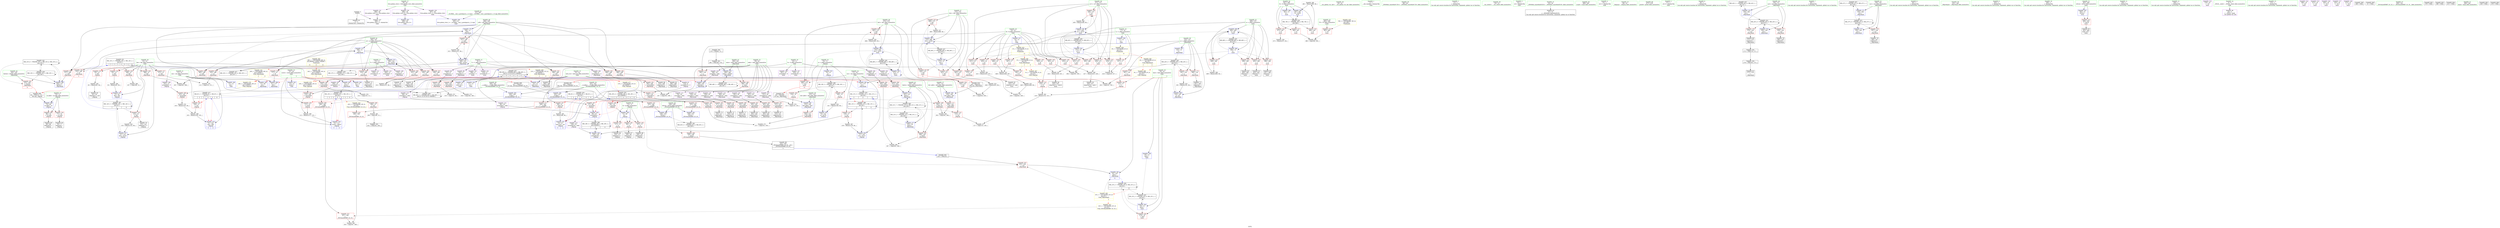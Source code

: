 digraph "SVFG" {
	label="SVFG";

	Node0x560659107440 [shape=record,color=grey,label="{NodeID: 0\nNullPtr}"];
	Node0x560659107440 -> Node0x56065913d740[style=solid];
	Node0x560659107440 -> Node0x56065914a050[style=solid];
	Node0x5606591a12f0 [shape=record,color=black,label="{NodeID: 609\n69 = PHI(223, 325, )\n0th arg _Z4graji }"];
	Node0x5606591a12f0 -> Node0x56065914a150[style=solid];
	Node0x560659175770 [shape=record,color=black,label="{NodeID: 443\nMR_43V_3 = PHI(MR_43V_4, MR_43V_2, )\npts\{155 \}\n}"];
	Node0x560659175770 -> Node0x560659144250[style=dashed];
	Node0x560659175770 -> Node0x560659144320[style=dashed];
	Node0x560659175770 -> Node0x5606591443f0[style=dashed];
	Node0x560659175770 -> Node0x5606591444c0[style=dashed];
	Node0x560659175770 -> Node0x56065914b260[style=dashed];
	Node0x560659152120 [shape=record,color=grey,label="{NodeID: 360\n481 = Binary(480, 84, )\n}"];
	Node0x560659152120 -> Node0x56065914c9f0[style=solid];
	Node0x56065914b8e0 [shape=record,color=blue,label="{NodeID: 277\n162\<--94\nbests\<--\n_Z6probujii\n}"];
	Node0x56065914b8e0 -> Node0x5606591448d0[style=dashed];
	Node0x56065914b8e0 -> Node0x56065914ba80[style=dashed];
	Node0x56065914b8e0 -> Node0x56065916f500[style=dashed];
	Node0x56065914b8e0 -> Node0x560659174870[style=dashed];
	Node0x56065913f4b0 [shape=record,color=red,label="{NodeID: 194\n321\<--168\n\<--a36\n_Z6probujii\n}"];
	Node0x56065913f4b0 -> Node0x560659151e20[style=solid];
	Node0x56065913c7f0 [shape=record,color=purple,label="{NodeID: 111\n434\<--12\narrayidx22\<--T\nmain\n}"];
	Node0x56065913ab80 [shape=record,color=green,label="{NodeID: 28\n44\<--45\n__cxx_global_var_init\<--__cxx_global_var_init_field_insensitive\n}"];
	Node0x560659145880 [shape=record,color=grey,label="{NodeID: 388\n386 = cmp(384, 385, )\n}"];
	Node0x560659140b70 [shape=record,color=red,label="{NodeID: 222\n399\<--369\n\<--a\nmain\n}"];
	Node0x560659140b70 -> Node0x56065913ee30[style=solid];
	Node0x5606591426b0 [shape=record,color=red,label="{NodeID: 139\n430\<--14\n\<--R\nmain\n}"];
	Node0x5606591426b0 -> Node0x560659150da0[style=solid];
	Node0x56065913d260 [shape=record,color=green,label="{NodeID: 56\n371\<--372\na11\<--a11_field_insensitive\nmain\n}"];
	Node0x56065913d260 -> Node0x560659140de0[style=solid];
	Node0x56065913d260 -> Node0x560659140eb0[style=solid];
	Node0x56065913d260 -> Node0x560659140f80[style=solid];
	Node0x56065913d260 -> Node0x560659141050[style=solid];
	Node0x56065913d260 -> Node0x560659141120[style=solid];
	Node0x56065913d260 -> Node0x56065914c440[style=solid];
	Node0x56065913d260 -> Node0x56065914c510[style=solid];
	Node0x56065917b0b0 [shape=record,color=yellow,style=double,label="{NodeID: 499\n22V_1 = ENCHI(MR_22V_0)\npts\{90000 \}\nFun[_Z6probujii]|{|<s3>3|<s4>4}}"];
	Node0x56065917b0b0 -> Node0x56065913f7f0[style=dashed];
	Node0x56065917b0b0 -> Node0x56065913f990[style=dashed];
	Node0x56065917b0b0 -> Node0x56065913fb30[style=dashed];
	Node0x56065917b0b0:s3 -> Node0x560659179d40[style=dashed,color=red];
	Node0x56065917b0b0:s4 -> Node0x560659179d40[style=dashed,color=red];
	Node0x56065914a2f0 [shape=record,color=blue,label="{NodeID: 250\n90\<--87\narrayidx4\<--\n_Z4graji\n}"];
	Node0x56065914a2f0 -> Node0x5606591672d0[style=dashed];
	Node0x560659143d70 [shape=record,color=red,label="{NodeID: 167\n87\<--86\n\<--arrayidx2\n_Z4graji\n}"];
	Node0x560659143d70 -> Node0x56065914a2f0[style=solid];
	Node0x56065913e950 [shape=record,color=black,label="{NodeID: 84\n300\<--299\nidxprom46\<--\n_Z6probujii\n}"];
	Node0x56065912e440 [shape=record,color=green,label="{NodeID: 1\n7\<--1\n__dso_handle\<--dummyObj\nGlob }"];
	Node0x5606591a1500 [shape=record,color=black,label="{NodeID: 610\n148 = PHI(459, )\n0th arg _Z6probujii }"];
	Node0x5606591a1500 -> Node0x56065914ab10[style=solid];
	Node0x5606591522a0 [shape=record,color=grey,label="{NodeID: 361\n126 = Binary(124, 125, )\n}"];
	Node0x5606591522a0 -> Node0x560659153aa0[style=solid];
	Node0x56065914b9b0 [shape=record,color=blue,label="{NodeID: 278\n168\<--15\na36\<--\n_Z6probujii\n}"];
	Node0x56065914b9b0 -> Node0x560659144f50[style=dashed];
	Node0x56065914b9b0 -> Node0x560659145020[style=dashed];
	Node0x56065914b9b0 -> Node0x5606591450f0[style=dashed];
	Node0x56065914b9b0 -> Node0x56065913f310[style=dashed];
	Node0x56065914b9b0 -> Node0x56065913f3e0[style=dashed];
	Node0x56065914b9b0 -> Node0x56065913f4b0[style=dashed];
	Node0x56065914b9b0 -> Node0x56065914bc20[style=dashed];
	Node0x56065914b9b0 -> Node0x560659170400[style=dashed];
	Node0x56065913f580 [shape=record,color=red,label="{NodeID: 195\n217\<--216\n\<--arrayidx7\n_Z6probujii\n}"];
	Node0x56065913f580 -> Node0x56065913e060[style=solid];
	Node0x56065913c8c0 [shape=record,color=purple,label="{NodeID: 112\n79\<--29\narrayidx\<--reka\n_Z4graji\n}"];
	Node0x56065913c8c0 -> Node0x560659143ca0[style=solid];
	Node0x56065913ac50 [shape=record,color=green,label="{NodeID: 29\n48\<--49\n_ZNSt8ios_base4InitC1Ev\<--_ZNSt8ios_base4InitC1Ev_field_insensitive\n}"];
	Node0x560659145a00 [shape=record,color=grey,label="{NodeID: 389\n394 = cmp(392, 393, )\n}"];
	Node0x560659140c40 [shape=record,color=red,label="{NodeID: 223\n402\<--369\n\<--a\nmain\n}"];
	Node0x560659140c40 -> Node0x56065913ef00[style=solid];
	Node0x560659142780 [shape=record,color=red,label="{NodeID: 140\n446\<--14\n\<--R\nmain\n}"];
	Node0x560659142780 -> Node0x5606591513a0[style=solid];
	Node0x56065913d330 [shape=record,color=green,label="{NodeID: 57\n373\<--374\nile1\<--ile1_field_insensitive\nmain\n}"];
	Node0x56065913d330 -> Node0x5606591411f0[style=solid];
	Node0x56065913d330 -> Node0x5606591491e0[style=solid];
	Node0x56065913d330 -> Node0x560659149270[style=solid];
	Node0x56065913d330 -> Node0x560659149340[style=solid];
	Node0x56065913d330 -> Node0x56065914c6b0[style=solid];
	Node0x56065913d330 -> Node0x56065914c920[style=solid];
	Node0x56065917b190 [shape=record,color=yellow,style=double,label="{NodeID: 500\n24V_1 = ENCHI(MR_24V_0)\npts\{110000 \}\nFun[_Z6probujii]|{|<s2>3|<s3>4}}"];
	Node0x56065917b190 -> Node0x56065913fcd0[style=dashed];
	Node0x56065917b190 -> Node0x56065913fe70[style=dashed];
	Node0x56065917b190:s2 -> Node0x560659179e20[style=dashed,color=red];
	Node0x56065917b190:s3 -> Node0x560659179e20[style=dashed,color=red];
	Node0x56065916cd00 [shape=record,color=black,label="{NodeID: 417\nMR_6V_3 = PHI(MR_6V_5, MR_6V_2, )\npts\{22 \}\n|{|<s1>3|<s2>3|<s3>4|<s4>4|<s5>11}}"];
	Node0x56065916cd00 -> Node0x560659142c60[style=dashed];
	Node0x56065916cd00:s1 -> Node0x560659142b90[style=dashed,color=red];
	Node0x56065916cd00:s2 -> Node0x56065914a560[style=dashed,color=red];
	Node0x56065916cd00:s3 -> Node0x560659142b90[style=dashed,color=red];
	Node0x56065916cd00:s4 -> Node0x56065914a560[style=dashed,color=red];
	Node0x56065916cd00:s5 -> Node0x560659171800[style=dashed,color=blue];
	Node0x56065914a3c0 [shape=record,color=blue,label="{NodeID: 251\n31\<--93\niler\<--dec\n_Z4graji\n}"];
	Node0x56065914a3c0 -> Node0x5606591668d0[style=dashed];
	Node0x560659143e40 [shape=record,color=red,label="{NodeID: 168\n102\<--101\n\<--arrayidx6\n_Z4graji\n}"];
	Node0x560659143e40 -> Node0x560659153020[style=solid];
	Node0x56065913ea20 [shape=record,color=black,label="{NodeID: 85\n303\<--302\nidxprom48\<--\n_Z6probujii\n}"];
	Node0x56065911e340 [shape=record,color=green,label="{NodeID: 2\n15\<--1\n\<--dummyObj\nCan only get source location for instruction, argument, global var or function.}"];
	Node0x5606591a1610 [shape=record,color=black,label="{NodeID: 611\n149 = PHI(460, )\n1st arg _Z6probujii }"];
	Node0x5606591a1610 -> Node0x56065914abe0[style=solid];
	Node0x560659152420 [shape=record,color=grey,label="{NodeID: 362\n83 = Binary(82, 84, )\n}"];
	Node0x560659152420 -> Node0x56065913d9e0[style=solid];
	Node0x56065914ba80 [shape=record,color=blue,label="{NodeID: 279\n162\<--315\nbests\<--\n_Z6probujii\n}"];
	Node0x56065914ba80 -> Node0x560659174870[style=dashed];
	Node0x56065913f650 [shape=record,color=red,label="{NodeID: 196\n220\<--219\n\<--arrayidx9\n_Z6probujii\n}"];
	Node0x56065913f650 -> Node0x560659153c20[style=solid];
	Node0x56065913c990 [shape=record,color=purple,label="{NodeID: 113\n86\<--29\narrayidx2\<--reka\n_Z4graji\n}"];
	Node0x56065913c990 -> Node0x560659143d70[style=solid];
	Node0x56065913ad20 [shape=record,color=green,label="{NodeID: 30\n54\<--55\n__cxa_atexit\<--__cxa_atexit_field_insensitive\n}"];
	Node0x560659145b80 [shape=record,color=grey,label="{NodeID: 390\n287 = cmp(285, 286, )\n}"];
	Node0x560659140d10 [shape=record,color=red,label="{NodeID: 224\n408\<--369\n\<--a\nmain\n}"];
	Node0x560659140d10 -> Node0x560659152ea0[style=solid];
	Node0x560659142850 [shape=record,color=red,label="{NodeID: 141\n125\<--17\n\<--L\n_Z4graji\n}"];
	Node0x560659142850 -> Node0x5606591522a0[style=solid];
	Node0x56065913d400 [shape=record,color=green,label="{NodeID: 58\n375\<--376\nile2\<--ile2_field_insensitive\nmain\n}"];
	Node0x56065913d400 -> Node0x560659149410[style=solid];
	Node0x56065913d400 -> Node0x5606591494e0[style=solid];
	Node0x56065913d400 -> Node0x5606591495b0[style=solid];
	Node0x56065913d400 -> Node0x56065914c780[style=solid];
	Node0x56065913d400 -> Node0x56065914c850[style=solid];
	Node0x56065917b270 [shape=record,color=yellow,style=double,label="{NodeID: 501\n26V_1 = ENCHI(MR_26V_0)\npts\{130000 \}\nFun[_Z6probujii]|{|<s1>3|<s2>4}}"];
	Node0x56065917b270 -> Node0x56065913f650[style=dashed];
	Node0x56065917b270:s1 -> Node0x560659179f00[style=dashed,color=red];
	Node0x56065917b270:s2 -> Node0x560659179f00[style=dashed,color=red];
	Node0x56065916d200 [shape=record,color=black,label="{NodeID: 418\nMR_8V_3 = PHI(MR_8V_5, MR_8V_2, )\npts\{24 \}\n|{|<s2>3|<s3>3|<s4>4|<s5>4|<s6>11}}"];
	Node0x56065916d200 -> Node0x560659142e00[style=dashed];
	Node0x56065916d200 -> Node0x560659142ed0[style=dashed];
	Node0x56065916d200:s2 -> Node0x560659142d30[style=dashed,color=red];
	Node0x56065916d200:s3 -> Node0x56065914a490[style=dashed,color=red];
	Node0x56065916d200:s4 -> Node0x560659142d30[style=dashed,color=red];
	Node0x56065916d200:s5 -> Node0x56065914a490[style=dashed,color=red];
	Node0x56065916d200:s6 -> Node0x560659171800[style=dashed,color=blue];
	Node0x56065914a490 [shape=record,color=blue,label="{NodeID: 252\n23\<--97\nbylo_tur\<--inc\n_Z4graji\n|{<s0>3|<s1>4}}"];
	Node0x56065914a490:s0 -> Node0x56065916d200[style=dashed,color=blue];
	Node0x56065914a490:s1 -> Node0x56065916d200[style=dashed,color=blue];
	Node0x560659143f10 [shape=record,color=red,label="{NodeID: 169\n110\<--109\n\<--arrayidx9\n_Z4graji\n}"];
	Node0x560659143f10 -> Node0x560659152d20[style=solid];
	Node0x56065913eaf0 [shape=record,color=black,label="{NodeID: 86\n310\<--309\nidxprom52\<--\n_Z6probujii\n}"];
	Node0x56065911f660 [shape=record,color=green,label="{NodeID: 3\n33\<--1\n.str\<--dummyObj\nGlob }"];
	Node0x5606591525a0 [shape=record,color=grey,label="{NodeID: 363\n422 = Binary(420, 421, )\n}"];
	Node0x5606591525a0 -> Node0x56065913efd0[style=solid];
	Node0x56065914bb50 [shape=record,color=blue,label="{NodeID: 280\n164\<--317\nbestnr\<--\n_Z6probujii\n}"];
	Node0x56065914bb50 -> Node0x560659174d70[style=dashed];
	Node0x56065913f720 [shape=record,color=red,label="{NodeID: 197\n229\<--228\n\<--arrayidx12\n_Z6probujii\n}"];
	Node0x56065913f720 -> Node0x56065913e200[style=solid];
	Node0x56065913ca60 [shape=record,color=purple,label="{NodeID: 114\n90\<--29\narrayidx4\<--reka\n_Z4graji\n}"];
	Node0x56065913ca60 -> Node0x56065914a2f0[style=solid];
	Node0x56065913adf0 [shape=record,color=green,label="{NodeID: 31\n53\<--59\n_ZNSt8ios_base4InitD1Ev\<--_ZNSt8ios_base4InitD1Ev_field_insensitive\n}"];
	Node0x56065913adf0 -> Node0x56065913d810[style=solid];
	Node0x560659140de0 [shape=record,color=red,label="{NodeID: 225\n416\<--371\n\<--a11\nmain\n}"];
	Node0x560659140de0 -> Node0x560659154220[style=solid];
	Node0x560659142920 [shape=record,color=red,label="{NodeID: 142\n417\<--17\n\<--L\nmain\n}"];
	Node0x560659142920 -> Node0x560659154220[style=solid];
	Node0x56065913d4d0 [shape=record,color=green,label="{NodeID: 59\n380\<--381\nscanf\<--scanf_field_insensitive\n}"];
	Node0x56065916d700 [shape=record,color=black,label="{NodeID: 419\nMR_10V_3 = PHI(MR_10V_5, MR_10V_2, )\npts\{26 \}\n|{|<s1>3|<s2>3|<s3>4|<s4>4|<s5>5|<s6>11}}"];
	Node0x56065916d700 -> Node0x56065913ff40[style=dashed];
	Node0x56065916d700:s1 -> Node0x560659142fa0[style=dashed,color=red];
	Node0x56065916d700:s2 -> Node0x56065914a630[style=dashed,color=red];
	Node0x56065916d700:s3 -> Node0x560659142fa0[style=dashed,color=red];
	Node0x56065916d700:s4 -> Node0x56065914a630[style=dashed,color=red];
	Node0x56065916d700:s5 -> Node0x560659178830[style=dashed,color=red];
	Node0x56065916d700:s6 -> Node0x560659171800[style=dashed,color=blue];
	Node0x56065914a560 [shape=record,color=blue,label="{NodeID: 253\n21\<--105\nzos\<--add\n_Z4graji\n|{<s0>3|<s1>4}}"];
	Node0x56065914a560:s0 -> Node0x56065916cd00[style=dashed,color=blue];
	Node0x56065914a560:s1 -> Node0x56065916cd00[style=dashed,color=blue];
	Node0x560659143fe0 [shape=record,color=red,label="{NodeID: 170\n120\<--119\n\<--arrayidx12\n_Z4graji\n}"];
	Node0x560659143fe0 -> Node0x560659153920[style=solid];
	Node0x56065913ebc0 [shape=record,color=black,label="{NodeID: 87\n313\<--312\nidxprom54\<--\n_Z6probujii\n}"];
	Node0x56065911e810 [shape=record,color=green,label="{NodeID: 4\n35\<--1\n.str.1\<--dummyObj\nGlob }"];
	Node0x560659152720 [shape=record,color=grey,label="{NodeID: 364\n93 = Binary(92, 94, )\n}"];
	Node0x560659152720 -> Node0x56065914a3c0[style=solid];
	Node0x56065914bc20 [shape=record,color=blue,label="{NodeID: 281\n168\<--322\na36\<--inc58\n_Z6probujii\n}"];
	Node0x56065914bc20 -> Node0x560659144f50[style=dashed];
	Node0x56065914bc20 -> Node0x560659145020[style=dashed];
	Node0x56065914bc20 -> Node0x5606591450f0[style=dashed];
	Node0x56065914bc20 -> Node0x56065913f310[style=dashed];
	Node0x56065914bc20 -> Node0x56065913f3e0[style=dashed];
	Node0x56065914bc20 -> Node0x56065913f4b0[style=dashed];
	Node0x56065914bc20 -> Node0x56065914bc20[style=dashed];
	Node0x56065914bc20 -> Node0x560659170400[style=dashed];
	Node0x56065913f7f0 [shape=record,color=red,label="{NodeID: 198\n232\<--231\n\<--arrayidx14\n_Z6probujii\n}"];
	Node0x56065913f7f0 -> Node0x5606591537a0[style=solid];
	Node0x56065913cb30 [shape=record,color=purple,label="{NodeID: 115\n136\<--29\narrayidx18\<--reka\n_Z4graji\n}"];
	Node0x56065913cb30 -> Node0x56065914a970[style=solid];
	Node0x56065913aec0 [shape=record,color=green,label="{NodeID: 32\n66\<--67\n_Z4graji\<--_Z4graji_field_insensitive\n}"];
	Node0x560659140eb0 [shape=record,color=red,label="{NodeID: 226\n421\<--371\n\<--a11\nmain\n}"];
	Node0x560659140eb0 -> Node0x5606591525a0[style=solid];
	Node0x5606591429f0 [shape=record,color=red,label="{NodeID: 143\n447\<--17\n\<--L\nmain\n}"];
	Node0x5606591429f0 -> Node0x5606591513a0[style=solid];
	Node0x56065913d5a0 [shape=record,color=green,label="{NodeID: 60\n477\<--478\nprintf\<--printf_field_insensitive\n}"];
	Node0x56065916dc00 [shape=record,color=black,label="{NodeID: 420\nMR_12V_3 = PHI(MR_12V_5, MR_12V_2, )\npts\{28 \}\n|{<s0>3|<s1>4|<s2>11}}"];
	Node0x56065916dc00:s0 -> Node0x5606591663d0[style=dashed,color=red];
	Node0x56065916dc00:s1 -> Node0x5606591663d0[style=dashed,color=red];
	Node0x56065916dc00:s2 -> Node0x560659171800[style=dashed,color=blue];
	Node0x56065914a630 [shape=record,color=blue,label="{NodeID: 254\n25\<--112\nscore\<--add10\n_Z4graji\n|{<s0>3|<s1>4}}"];
	Node0x56065914a630:s0 -> Node0x56065916d700[style=dashed,color=blue];
	Node0x56065914a630:s1 -> Node0x56065916d700[style=dashed,color=blue];
	Node0x5606591440b0 [shape=record,color=red,label="{NodeID: 171\n264\<--150\n\<--ile1.addr\n_Z6probujii\n}"];
	Node0x5606591440b0 -> Node0x5606591543a0[style=solid];
	Node0x56065913ec90 [shape=record,color=black,label="{NodeID: 88\n335\<--358\n_ZSt3maxIiERKT_S2_S2__ret\<--\n_ZSt3maxIiERKT_S2_S2_\n|{<s0>5}}"];
	Node0x56065913ec90:s0 -> Node0x5606591a0a50[style=solid,color=blue];
	Node0x56065911d720 [shape=record,color=green,label="{NodeID: 5\n37\<--1\n.str.2\<--dummyObj\nGlob }"];
	Node0x5606591528a0 [shape=record,color=grey,label="{NodeID: 365\n97 = Binary(96, 84, )\n}"];
	Node0x5606591528a0 -> Node0x56065914a490[style=solid];
	Node0x56065914bcf0 [shape=record,color=blue,label="{NodeID: 282\n19\<--332\nbest\<--\n_Z6probujii\n|{<s0>11}}"];
	Node0x56065914bcf0:s0 -> Node0x560659170e00[style=dashed,color=blue];
	Node0x56065913f8c0 [shape=record,color=red,label="{NodeID: 199\n241\<--240\n\<--arrayidx19\n_Z6probujii\n}"];
	Node0x56065913f8c0 -> Node0x56065913e3a0[style=solid];
	Node0x560659141370 [shape=record,color=purple,label="{NodeID: 116\n188\<--29\narrayidx\<--reka\n_Z6probujii\n}"];
	Node0x560659141370 -> Node0x56065914b190[style=solid];
	Node0x56065913af90 [shape=record,color=green,label="{NodeID: 33\n70\<--71\nnr.addr\<--nr.addr_field_insensitive\n_Z4graji\n}"];
	Node0x56065913af90 -> Node0x5606591436f0[style=solid];
	Node0x56065913af90 -> Node0x5606591437c0[style=solid];
	Node0x56065913af90 -> Node0x56065914a150[style=solid];
	Node0x560659140f80 [shape=record,color=red,label="{NodeID: 227\n426\<--371\n\<--a11\nmain\n}"];
	Node0x560659140f80 -> Node0x560659150c20[style=solid];
	Node0x560659142ac0 [shape=record,color=red,label="{NodeID: 144\n474\<--19\n\<--best\nmain\n}"];
	Node0x56065913d670 [shape=record,color=green,label="{NodeID: 61\n41\<--492\n_GLOBAL__sub_I_pawelparys_2_0.cpp\<--_GLOBAL__sub_I_pawelparys_2_0.cpp_field_insensitive\n}"];
	Node0x56065913d670 -> Node0x560659149f50[style=solid];
	Node0x56065916e100 [shape=record,color=black,label="{NodeID: 421\nMR_14V_3 = PHI(MR_14V_5, MR_14V_2, )\npts\{32 \}\n|{|<s3>3|<s4>3|<s5>3|<s6>4|<s7>4|<s8>4|<s9>11}}"];
	Node0x56065916e100 -> Node0x560659143480[style=dashed];
	Node0x56065916e100 -> Node0x560659143550[style=dashed];
	Node0x56065916e100 -> Node0x560659143620[style=dashed];
	Node0x56065916e100:s3 -> Node0x560659143210[style=dashed,color=red];
	Node0x56065916e100:s4 -> Node0x5606591432e0[style=dashed,color=red];
	Node0x56065916e100:s5 -> Node0x56065914a3c0[style=dashed,color=red];
	Node0x56065916e100:s6 -> Node0x560659143210[style=dashed,color=red];
	Node0x56065916e100:s7 -> Node0x5606591432e0[style=dashed,color=red];
	Node0x56065916e100:s8 -> Node0x56065914a3c0[style=dashed,color=red];
	Node0x56065916e100:s9 -> Node0x560659171800[style=dashed,color=blue];
	Node0x56065914a700 [shape=record,color=blue,label="{NodeID: 255\n74\<--15\na\<--\n_Z4graji\n}"];
	Node0x56065914a700 -> Node0x560659166dd0[style=dashed];
	Node0x560659144180 [shape=record,color=red,label="{NodeID: 172\n256\<--152\n\<--ile2.addr\n_Z6probujii\n}"];
	Node0x560659144180 -> Node0x5606591531a0[style=solid];
	Node0x56065913ed60 [shape=record,color=black,label="{NodeID: 89\n397\<--396\nidxprom\<--\nmain\n}"];
	Node0x56065911d7b0 [shape=record,color=green,label="{NodeID: 6\n40\<--1\n\<--dummyObj\nCan only get source location for instruction, argument, global var or function.}"];
	Node0x560659152a20 [shape=record,color=grey,label="{NodeID: 366\n105 = Binary(104, 103, )\n}"];
	Node0x560659152a20 -> Node0x56065914a560[style=solid];
	Node0x56065914bdc0 [shape=record,color=blue,label="{NodeID: 283\n340\<--336\n__a.addr\<--__a\n_ZSt3maxIiERKT_S2_S2_\n}"];
	Node0x56065914bdc0 -> Node0x5606591400e0[style=dashed];
	Node0x56065914bdc0 -> Node0x5606591401b0[style=dashed];
	Node0x56065913f990 [shape=record,color=red,label="{NodeID: 200\n244\<--243\n\<--arrayidx21\n_Z6probujii\n}"];
	Node0x56065913f990 -> Node0x560659153320[style=solid];
	Node0x560659141440 [shape=record,color=purple,label="{NodeID: 117\n216\<--29\narrayidx7\<--reka\n_Z6probujii\n}"];
	Node0x560659141440 -> Node0x56065913f580[style=solid];
	Node0x56065913b060 [shape=record,color=green,label="{NodeID: 34\n72\<--73\nk\<--k_field_insensitive\n_Z4graji\n}"];
	Node0x56065913b060 -> Node0x560659143890[style=solid];
	Node0x56065913b060 -> Node0x560659143960[style=solid];
	Node0x56065913b060 -> Node0x560659143a30[style=solid];
	Node0x56065913b060 -> Node0x56065914a220[style=solid];
	Node0x560659179d40 [shape=record,color=yellow,style=double,label="{NodeID: 477\n22V_1 = ENCHI(MR_22V_0)\npts\{90000 \}\nFun[_Z4graji]}"];
	Node0x560659179d40 -> Node0x560659143fe0[style=dashed];
	Node0x560659141050 [shape=record,color=red,label="{NodeID: 228\n431\<--371\n\<--a11\nmain\n}"];
	Node0x560659141050 -> Node0x560659150da0[style=solid];
	Node0x560659142b90 [shape=record,color=red,label="{NodeID: 145\n104\<--21\n\<--zos\n_Z4graji\n}"];
	Node0x560659142b90 -> Node0x560659152a20[style=solid];
	Node0x56065913d740 [shape=record,color=black,label="{NodeID: 62\n2\<--3\ndummyVal\<--dummyVal\n}"];
	Node0x56065916e600 [shape=record,color=black,label="{NodeID: 422\nMR_45V_2 = PHI(MR_45V_4, MR_45V_1, )\npts\{157 \}\n}"];
	Node0x56065916e600 -> Node0x56065914b330[style=dashed];
	Node0x56065914a7d0 [shape=record,color=blue,label="{NodeID: 256\n27\<--130\ncur\<--inc15\n_Z4graji\n}"];
	Node0x56065914a7d0 -> Node0x5606591663d0[style=dashed];
	Node0x560659144250 [shape=record,color=red,label="{NodeID: 173\n181\<--154\n\<--a\n_Z6probujii\n}"];
	Node0x560659144250 -> Node0x560659145580[style=solid];
	Node0x56065913ee30 [shape=record,color=black,label="{NodeID: 90\n400\<--399\nidxprom5\<--\nmain\n}"];
	Node0x5606591077c0 [shape=record,color=green,label="{NodeID: 7\n84\<--1\n\<--dummyObj\nCan only get source location for instruction, argument, global var or function.}"];
	Node0x560659152ba0 [shape=record,color=grey,label="{NodeID: 367\n130 = Binary(129, 84, )\n}"];
	Node0x560659152ba0 -> Node0x56065914a7d0[style=solid];
	Node0x56065914be90 [shape=record,color=blue,label="{NodeID: 284\n342\<--337\n__b.addr\<--__b\n_ZSt3maxIiERKT_S2_S2_\n}"];
	Node0x56065914be90 -> Node0x560659140280[style=dashed];
	Node0x56065914be90 -> Node0x560659140350[style=dashed];
	Node0x56065913fa60 [shape=record,color=red,label="{NodeID: 201\n292\<--291\n\<--arrayidx41\n_Z6probujii\n}"];
	Node0x56065913fa60 -> Node0x56065913e880[style=solid];
	Node0x560659141510 [shape=record,color=purple,label="{NodeID: 118\n228\<--29\narrayidx12\<--reka\n_Z6probujii\n}"];
	Node0x560659141510 -> Node0x56065913f720[style=solid];
	Node0x56065913b130 [shape=record,color=green,label="{NodeID: 35\n74\<--75\na\<--a_field_insensitive\n_Z4graji\n}"];
	Node0x56065913b130 -> Node0x560659143b00[style=solid];
	Node0x56065913b130 -> Node0x560659143bd0[style=solid];
	Node0x56065913b130 -> Node0x56065914a700[style=solid];
	Node0x56065913b130 -> Node0x56065914aa40[style=solid];
	Node0x560659179e20 [shape=record,color=yellow,style=double,label="{NodeID: 478\n24V_1 = ENCHI(MR_24V_0)\npts\{110000 \}\nFun[_Z4graji]}"];
	Node0x560659179e20 -> Node0x560659143f10[style=dashed];
	Node0x560659165ed0 [shape=record,color=black,label="{NodeID: 395\nMR_65V_3 = PHI(MR_65V_4, MR_65V_2, )\npts\{339 \}\n}"];
	Node0x560659165ed0 -> Node0x560659140010[style=dashed];
	Node0x560659141120 [shape=record,color=red,label="{NodeID: 229\n438\<--371\n\<--a11\nmain\n}"];
	Node0x560659141120 -> Node0x560659150f20[style=solid];
	Node0x560659142c60 [shape=record,color=red,label="{NodeID: 146\n199\<--21\n\<--zos\n_Z6probujii\n}"];
	Node0x560659142c60 -> Node0x5606591540a0[style=solid];
	Node0x56065913d810 [shape=record,color=black,label="{NodeID: 63\n52\<--53\n\<--_ZNSt8ios_base4InitD1Ev\nCan only get source location for instruction, argument, global var or function.}"];
	Node0x56065916eb00 [shape=record,color=black,label="{NodeID: 423\nMR_47V_2 = PHI(MR_47V_4, MR_47V_1, )\npts\{159 \}\n}"];
	Node0x56065916eb00 -> Node0x56065914b400[style=dashed];
	Node0x56065914a8a0 [shape=record,color=blue,label="{NodeID: 257\n31\<--133\niler\<--inc16\n_Z4graji\n}"];
	Node0x56065914a8a0 -> Node0x5606591668d0[style=dashed];
	Node0x560659144320 [shape=record,color=red,label="{NodeID: 174\n185\<--154\n\<--a\n_Z6probujii\n}"];
	Node0x560659144320 -> Node0x56065914b190[style=solid];
	Node0x56065913ef00 [shape=record,color=black,label="{NodeID: 91\n403\<--402\nidxprom7\<--\nmain\n}"];
	Node0x560659107850 [shape=record,color=green,label="{NodeID: 8\n94\<--1\n\<--dummyObj\nCan only get source location for instruction, argument, global var or function.}"];
	Node0x560659152d20 [shape=record,color=grey,label="{NodeID: 368\n112 = Binary(111, 110, )\n}"];
	Node0x560659152d20 -> Node0x56065914a630[style=solid];
	Node0x56065914bf60 [shape=record,color=blue,label="{NodeID: 285\n338\<--352\nretval\<--\n_ZSt3maxIiERKT_S2_S2_\n}"];
	Node0x56065914bf60 -> Node0x560659165ed0[style=dashed];
	Node0x56065913fb30 [shape=record,color=red,label="{NodeID: 202\n295\<--294\n\<--arrayidx43\n_Z6probujii\n}"];
	Node0x56065913fb30 -> Node0x560659145700[style=solid];
	Node0x5606591415e0 [shape=record,color=purple,label="{NodeID: 119\n240\<--29\narrayidx19\<--reka\n_Z6probujii\n}"];
	Node0x5606591415e0 -> Node0x56065913f8c0[style=solid];
	Node0x56065913b200 [shape=record,color=green,label="{NodeID: 36\n145\<--146\n_Z6probujii\<--_Z6probujii_field_insensitive\n}"];
	Node0x560659179f00 [shape=record,color=yellow,style=double,label="{NodeID: 479\n26V_1 = ENCHI(MR_26V_0)\npts\{130000 \}\nFun[_Z4graji]}"];
	Node0x560659179f00 -> Node0x560659143e40[style=dashed];
	Node0x5606591663d0 [shape=record,color=black,label="{NodeID: 396\nMR_12V_2 = PHI(MR_12V_4, MR_12V_1, )\npts\{28 \}\n|{|<s4>3|<s5>4}}"];
	Node0x5606591663d0 -> Node0x560659143070[style=dashed];
	Node0x5606591663d0 -> Node0x560659143140[style=dashed];
	Node0x5606591663d0 -> Node0x56065914a7d0[style=dashed];
	Node0x5606591663d0 -> Node0x5606591663d0[style=dashed];
	Node0x5606591663d0:s4 -> Node0x56065916dc00[style=dashed,color=blue];
	Node0x5606591663d0:s5 -> Node0x56065916dc00[style=dashed,color=blue];
	Node0x5606591411f0 [shape=record,color=red,label="{NodeID: 230\n445\<--373\n\<--ile1\nmain\n}"];
	Node0x5606591411f0 -> Node0x5606591534a0[style=solid];
	Node0x560659142d30 [shape=record,color=red,label="{NodeID: 147\n96\<--23\n\<--bylo_tur\n_Z4graji\n}"];
	Node0x560659142d30 -> Node0x5606591528a0[style=solid];
	Node0x56065913d910 [shape=record,color=black,label="{NodeID: 64\n78\<--77\nidxprom\<--\n_Z4graji\n}"];
	Node0x56065916f000 [shape=record,color=black,label="{NodeID: 424\nMR_49V_2 = PHI(MR_49V_3, MR_49V_1, )\npts\{161 \}\n}"];
	Node0x56065916f000 -> Node0x56065914b810[style=dashed];
	Node0x56065916f000 -> Node0x56065916f000[style=dashed];
	Node0x56065914f000 [shape=record,color=black,label="{NodeID: 341\n280 = PHI(246, 278, )\n}"];
	Node0x56065914f000 -> Node0x56065914b810[style=solid];
	Node0x56065914a970 [shape=record,color=blue,label="{NodeID: 258\n136\<--129\narrayidx18\<--\n_Z4graji\n}"];
	Node0x56065914a970 -> Node0x5606591672d0[style=dashed];
	Node0x5606591443f0 [shape=record,color=red,label="{NodeID: 175\n186\<--154\n\<--a\n_Z6probujii\n}"];
	Node0x5606591443f0 -> Node0x56065913dec0[style=solid];
	Node0x56065913efd0 [shape=record,color=black,label="{NodeID: 92\n423\<--422\nidxprom15\<--add\nmain\n}"];
	Node0x56065911dfb0 [shape=record,color=green,label="{NodeID: 9\n203\<--1\n\<--dummyObj\nCan only get source location for instruction, argument, global var or function.}"];
	Node0x560659152ea0 [shape=record,color=grey,label="{NodeID: 369\n409 = Binary(408, 84, )\n}"];
	Node0x560659152ea0 -> Node0x56065914c370[style=solid];
	Node0x56065914c030 [shape=record,color=blue,label="{NodeID: 286\n338\<--355\nretval\<--\n_ZSt3maxIiERKT_S2_S2_\n}"];
	Node0x56065914c030 -> Node0x560659165ed0[style=dashed];
	Node0x56065913fc00 [shape=record,color=red,label="{NodeID: 203\n302\<--301\n\<--arrayidx47\n_Z6probujii\n}"];
	Node0x56065913fc00 -> Node0x56065913ea20[style=solid];
	Node0x5606591416b0 [shape=record,color=purple,label="{NodeID: 120\n291\<--29\narrayidx41\<--reka\n_Z6probujii\n}"];
	Node0x5606591416b0 -> Node0x56065913fa60[style=solid];
	Node0x56065913b2d0 [shape=record,color=green,label="{NodeID: 37\n150\<--151\nile1.addr\<--ile1.addr_field_insensitive\n_Z6probujii\n}"];
	Node0x56065913b2d0 -> Node0x5606591440b0[style=solid];
	Node0x56065913b2d0 -> Node0x56065914ab10[style=solid];
	Node0x5606591668d0 [shape=record,color=black,label="{NodeID: 397\nMR_14V_3 = PHI(MR_14V_5, MR_14V_2, )\npts\{32 \}\n|{|<s3>3|<s4>4}}"];
	Node0x5606591668d0 -> Node0x5606591433b0[style=dashed];
	Node0x5606591668d0 -> Node0x56065914a8a0[style=dashed];
	Node0x5606591668d0 -> Node0x5606591668d0[style=dashed];
	Node0x5606591668d0:s3 -> Node0x56065916e100[style=dashed,color=blue];
	Node0x5606591668d0:s4 -> Node0x56065916e100[style=dashed,color=blue];
	Node0x5606591491e0 [shape=record,color=red,label="{NodeID: 231\n455\<--373\n\<--ile1\nmain\n}"];
	Node0x5606591491e0 -> Node0x5606591516a0[style=solid];
	Node0x560659142e00 [shape=record,color=red,label="{NodeID: 148\n255\<--23\n\<--bylo_tur\n_Z6probujii\n}"];
	Node0x560659142e00 -> Node0x5606591531a0[style=solid];
	Node0x56065913d9e0 [shape=record,color=black,label="{NodeID: 65\n85\<--83\nidxprom1\<--sub\n_Z4graji\n}"];
	Node0x56065916f500 [shape=record,color=black,label="{NodeID: 425\nMR_51V_2 = PHI(MR_51V_3, MR_51V_1, )\npts\{163 \}\n}"];
	Node0x56065916f500 -> Node0x56065914b8e0[style=dashed];
	Node0x56065916f500 -> Node0x56065916f500[style=dashed];
	Node0x56065914f5a0 [shape=record,color=black,label="{NodeID: 342\n273 = PHI(274, 271, )\n}"];
	Node0x56065914f5a0 -> Node0x560659150680[style=solid];
	Node0x56065914aa40 [shape=record,color=blue,label="{NodeID: 259\n74\<--141\na\<--inc19\n_Z4graji\n}"];
	Node0x56065914aa40 -> Node0x560659166dd0[style=dashed];
	Node0x5606591444c0 [shape=record,color=red,label="{NodeID: 176\n191\<--154\n\<--a\n_Z6probujii\n}"];
	Node0x5606591444c0 -> Node0x5606591519a0[style=solid];
	Node0x56065913f0a0 [shape=record,color=black,label="{NodeID: 93\n428\<--427\nidxprom18\<--add17\nmain\n}"];
	Node0x56065911e040 [shape=record,color=green,label="{NodeID: 10\n206\<--1\n\<--dummyObj\nCan only get source location for instruction, argument, global var or function.}"];
	Node0x560659178750 [shape=record,color=yellow,style=double,label="{NodeID: 453\n32V_1 = ENCHI(MR_32V_0)\npts\{20 \}\nFun[_ZSt3maxIiERKT_S2_S2_]}"];
	Node0x560659178750 -> Node0x560659140420[style=dashed];
	Node0x560659153020 [shape=record,color=grey,label="{NodeID: 370\n103 = Binary(102, 84, )\n}"];
	Node0x560659153020 -> Node0x560659152a20[style=solid];
	Node0x56065914c100 [shape=record,color=blue,label="{NodeID: 287\n363\<--15\nretval\<--\nmain\n}"];
	Node0x56065914c100 -> Node0x5606591405c0[style=dashed];
	Node0x56065913fcd0 [shape=record,color=red,label="{NodeID: 204\n305\<--304\n\<--arrayidx49\n_Z6probujii\n}"];
	Node0x56065913fcd0 -> Node0x560659153f20[style=solid];
	Node0x560659141780 [shape=record,color=purple,label="{NodeID: 121\n301\<--29\narrayidx47\<--reka\n_Z6probujii\n}"];
	Node0x560659141780 -> Node0x56065913fc00[style=solid];
	Node0x56065913b3a0 [shape=record,color=green,label="{NodeID: 38\n152\<--153\nile2.addr\<--ile2.addr_field_insensitive\n_Z6probujii\n}"];
	Node0x56065913b3a0 -> Node0x560659144180[style=solid];
	Node0x56065913b3a0 -> Node0x56065914abe0[style=solid];
	Node0x56065917a0c0 [shape=record,color=yellow,style=double,label="{NodeID: 481\n2V_1 = ENCHI(MR_2V_0)\npts\{16 \}\nFun[_Z6probujii]|{|<s3>3|<s4>4}}"];
	Node0x56065917a0c0 -> Node0x5606591421d0[style=dashed];
	Node0x56065917a0c0 -> Node0x5606591422a0[style=dashed];
	Node0x56065917a0c0 -> Node0x560659142370[style=dashed];
	Node0x56065917a0c0:s3 -> Node0x560659179450[style=dashed,color=red];
	Node0x56065917a0c0:s4 -> Node0x560659179450[style=dashed,color=red];
	Node0x560659166dd0 [shape=record,color=black,label="{NodeID: 398\nMR_20V_3 = PHI(MR_20V_4, MR_20V_2, )\npts\{75 \}\n}"];
	Node0x560659166dd0 -> Node0x560659143b00[style=dashed];
	Node0x560659166dd0 -> Node0x560659143bd0[style=dashed];
	Node0x560659166dd0 -> Node0x56065914aa40[style=dashed];
	Node0x560659149270 [shape=record,color=red,label="{NodeID: 232\n459\<--373\n\<--ile1\nmain\n|{<s0>11}}"];
	Node0x560659149270:s0 -> Node0x5606591a1500[style=solid,color=red];
	Node0x560659142ed0 [shape=record,color=red,label="{NodeID: 149\n263\<--23\n\<--bylo_tur\n_Z6probujii\n}"];
	Node0x560659142ed0 -> Node0x5606591543a0[style=solid];
	Node0x56065913dab0 [shape=record,color=black,label="{NodeID: 66\n89\<--88\nidxprom3\<--\n_Z4graji\n}"];
	Node0x56065916fa00 [shape=record,color=black,label="{NodeID: 426\nMR_53V_2 = PHI(MR_53V_3, MR_53V_1, )\npts\{165 \}\n}"];
	Node0x56065916fa00 -> Node0x5606591449a0[style=dashed];
	Node0x56065916fa00 -> Node0x56065914bb50[style=dashed];
	Node0x56065916fa00 -> Node0x56065916fa00[style=dashed];
	Node0x56065916fa00 -> Node0x560659174d70[style=dashed];
	Node0x56065914fb40 [shape=record,color=black,label="{NodeID: 343\n202 = PHI(203, 200, )\n}"];
	Node0x56065914ab10 [shape=record,color=blue,label="{NodeID: 260\n150\<--148\nile1.addr\<--ile1\n_Z6probujii\n}"];
	Node0x56065914ab10 -> Node0x5606591440b0[style=dashed];
	Node0x560659144590 [shape=record,color=red,label="{NodeID: 177\n259\<--156\n\<--sa2\n_Z6probujii\n}"];
	Node0x560659144590 -> Node0x56065913e470[style=solid];
	Node0x56065913f170 [shape=record,color=black,label="{NodeID: 94\n433\<--432\nidxprom21\<--add20\nmain\n}"];
	Node0x56065911e0d0 [shape=record,color=green,label="{NodeID: 11\n236\<--1\n\<--dummyObj\nCan only get source location for instruction, argument, global var or function.}"];
	Node0x560659178830 [shape=record,color=yellow,style=double,label="{NodeID: 454\n10V_1 = ENCHI(MR_10V_0)\npts\{26 \}\nFun[_ZSt3maxIiERKT_S2_S2_]}"];
	Node0x560659178830 -> Node0x5606591404f0[style=dashed];
	Node0x5606591531a0 [shape=record,color=grey,label="{NodeID: 371\n257 = cmp(255, 256, )\n}"];
	Node0x56065914c1d0 [shape=record,color=blue,label="{NodeID: 288\n367\<--15\ntt\<--\nmain\n}"];
	Node0x56065914c1d0 -> Node0x560659172230[style=dashed];
	Node0x56065913fda0 [shape=record,color=red,label="{NodeID: 205\n312\<--311\n\<--arrayidx53\n_Z6probujii\n}"];
	Node0x56065913fda0 -> Node0x56065913ebc0[style=solid];
	Node0x560659141850 [shape=record,color=purple,label="{NodeID: 122\n311\<--29\narrayidx53\<--reka\n_Z6probujii\n}"];
	Node0x560659141850 -> Node0x56065913fda0[style=solid];
	Node0x56065913b470 [shape=record,color=green,label="{NodeID: 39\n154\<--155\na\<--a_field_insensitive\n_Z6probujii\n}"];
	Node0x56065913b470 -> Node0x560659144250[style=solid];
	Node0x56065913b470 -> Node0x560659144320[style=solid];
	Node0x56065913b470 -> Node0x5606591443f0[style=solid];
	Node0x56065913b470 -> Node0x5606591444c0[style=solid];
	Node0x56065913b470 -> Node0x56065914b0c0[style=solid];
	Node0x56065913b470 -> Node0x56065914b260[style=solid];
	Node0x56065917a1d0 [shape=record,color=yellow,style=double,label="{NodeID: 482\n4V_1 = ENCHI(MR_4V_0)\npts\{18 \}\nFun[_Z6probujii]|{<s0>3|<s1>4}}"];
	Node0x56065917a1d0:s0 -> Node0x560659179560[style=dashed,color=red];
	Node0x56065917a1d0:s1 -> Node0x560659179560[style=dashed,color=red];
	Node0x5606591672d0 [shape=record,color=black,label="{NodeID: 399\nMR_28V_3 = PHI(MR_28V_5, MR_28V_2, )\npts\{300000 \}\n|{|<s2>3|<s3>4}}"];
	Node0x5606591672d0 -> Node0x56065914a970[style=dashed];
	Node0x5606591672d0 -> Node0x5606591672d0[style=dashed];
	Node0x5606591672d0:s2 -> Node0x560659170900[style=dashed,color=blue];
	Node0x5606591672d0:s3 -> Node0x560659170900[style=dashed,color=blue];
	Node0x560659149340 [shape=record,color=red,label="{NodeID: 233\n468\<--373\n\<--ile1\nmain\n}"];
	Node0x560659149340 -> Node0x560659151ca0[style=solid];
	Node0x560659142fa0 [shape=record,color=red,label="{NodeID: 150\n111\<--25\n\<--score\n_Z4graji\n}"];
	Node0x560659142fa0 -> Node0x560659152d20[style=solid];
	Node0x56065913db80 [shape=record,color=black,label="{NodeID: 67\n100\<--99\nidxprom5\<--\n_Z4graji\n}"];
	Node0x56065916ff00 [shape=record,color=black,label="{NodeID: 427\nMR_55V_2 = PHI(MR_55V_4, MR_55V_1, )\npts\{167 \}\n}"];
	Node0x56065916ff00 -> Node0x56065914b4d0[style=dashed];
	Node0x5606591500e0 [shape=record,color=black,label="{NodeID: 344\n278 = PHI(84, 15, )\n}"];
	Node0x5606591500e0 -> Node0x56065914f000[style=solid];
	Node0x56065914abe0 [shape=record,color=blue,label="{NodeID: 261\n152\<--149\nile2.addr\<--ile2\n_Z6probujii\n}"];
	Node0x56065914abe0 -> Node0x560659144180[style=dashed];
	Node0x560659144660 [shape=record,color=red,label="{NodeID: 178\n270\<--156\n\<--sa2\n_Z6probujii\n}"];
	Node0x560659144660 -> Node0x56065913e610[style=solid];
	Node0x56065913f240 [shape=record,color=black,label="{NodeID: 95\n362\<--484\nmain_ret\<--\nmain\n}"];
	Node0x56065911dd10 [shape=record,color=green,label="{NodeID: 12\n246\<--1\n\<--dummyObj\nCan only get source location for instruction, argument, global var or function.}"];
	Node0x560659178910 [shape=record,color=yellow,style=double,label="{NodeID: 455\n2V_1 = ENCHI(MR_2V_0)\npts\{16 \}\nFun[main]|{|<s5>11}}"];
	Node0x560659178910 -> Node0x560659142440[style=dashed];
	Node0x560659178910 -> Node0x560659142510[style=dashed];
	Node0x560659178910 -> Node0x5606591425e0[style=dashed];
	Node0x560659178910 -> Node0x5606591426b0[style=dashed];
	Node0x560659178910 -> Node0x560659142780[style=dashed];
	Node0x560659178910:s5 -> Node0x56065917a0c0[style=dashed,color=red];
	Node0x560659153320 [shape=record,color=grey,label="{NodeID: 372\n245 = cmp(244, 246, )\n}"];
	Node0x56065914c2a0 [shape=record,color=blue,label="{NodeID: 289\n369\<--15\na\<--\nmain\n}"];
	Node0x56065914c2a0 -> Node0x5606591409d0[style=dashed];
	Node0x56065914c2a0 -> Node0x560659140aa0[style=dashed];
	Node0x56065914c2a0 -> Node0x560659140b70[style=dashed];
	Node0x56065914c2a0 -> Node0x560659140c40[style=dashed];
	Node0x56065914c2a0 -> Node0x560659140d10[style=dashed];
	Node0x56065914c2a0 -> Node0x56065914c370[style=dashed];
	Node0x56065914c2a0 -> Node0x560659172730[style=dashed];
	Node0x56065913fe70 [shape=record,color=red,label="{NodeID: 206\n315\<--314\n\<--arrayidx55\n_Z6probujii\n}"];
	Node0x56065913fe70 -> Node0x56065914ba80[style=solid];
	Node0x560659141920 [shape=record,color=purple,label="{NodeID: 123\n378\<--33\n\<--.str\nmain\n}"];
	Node0x56065913b540 [shape=record,color=green,label="{NodeID: 40\n156\<--157\nsa2\<--sa2_field_insensitive\n_Z6probujii\n}"];
	Node0x56065913b540 -> Node0x560659144590[style=solid];
	Node0x56065913b540 -> Node0x560659144660[style=solid];
	Node0x56065913b540 -> Node0x56065914b330[style=solid];
	Node0x56065913b540 -> Node0x56065914b670[style=solid];
	Node0x56065917a2b0 [shape=record,color=yellow,style=double,label="{NodeID: 483\n32V_1 = ENCHI(MR_32V_0)\npts\{20 \}\nFun[_Z6probujii]|{|<s2>5}}"];
	Node0x56065917a2b0 -> Node0x56065913ff40[style=dashed];
	Node0x56065917a2b0 -> Node0x56065914bcf0[style=dashed];
	Node0x56065917a2b0:s2 -> Node0x560659178750[style=dashed,color=red];
	Node0x560659149410 [shape=record,color=red,label="{NodeID: 234\n454\<--375\n\<--ile2\nmain\n}"];
	Node0x560659149410 -> Node0x560659153620[style=solid];
	Node0x560659143070 [shape=record,color=red,label="{NodeID: 151\n123\<--27\n\<--cur\n_Z4graji\n}"];
	Node0x560659143070 -> Node0x560659153aa0[style=solid];
	Node0x56065913dc50 [shape=record,color=black,label="{NodeID: 68\n108\<--107\nidxprom8\<--\n_Z4graji\n}"];
	Node0x560659170400 [shape=record,color=black,label="{NodeID: 428\nMR_57V_2 = PHI(MR_57V_3, MR_57V_1, )\npts\{169 \}\n}"];
	Node0x560659170400 -> Node0x56065914b9b0[style=dashed];
	Node0x560659170400 -> Node0x560659170400[style=dashed];
	Node0x560659150680 [shape=record,color=black,label="{NodeID: 345\n276 = PHI(203, 273, )\n}"];
	Node0x560659150680 -> Node0x56065913e6e0[style=solid];
	Node0x56065914acb0 [shape=record,color=blue,label="{NodeID: 262\n25\<--15\nscore\<--\n_Z6probujii\n}"];
	Node0x56065914acb0 -> Node0x56065916d700[style=dashed];
	Node0x560659144730 [shape=record,color=red,label="{NodeID: 179\n267\<--158\n\<--sa1\n_Z6probujii\n}"];
	Node0x560659144730 -> Node0x56065913e540[style=solid];
	Node0x56065913bbc0 [shape=record,color=purple,label="{NodeID: 96\n50\<--4\n\<--_ZStL8__ioinit\n__cxx_global_var_init\n}"];
	Node0x56065911dde0 [shape=record,color=green,label="{NodeID: 13\n274\<--1\n\<--dummyObj\nCan only get source location for instruction, argument, global var or function.}"];
	Node0x560659178a20 [shape=record,color=yellow,style=double,label="{NodeID: 456\n4V_1 = ENCHI(MR_4V_0)\npts\{18 \}\nFun[main]|{|<s2>11}}"];
	Node0x560659178a20 -> Node0x560659142920[style=dashed];
	Node0x560659178a20 -> Node0x5606591429f0[style=dashed];
	Node0x560659178a20:s2 -> Node0x56065917a1d0[style=dashed,color=red];
	Node0x5606591534a0 [shape=record,color=grey,label="{NodeID: 373\n450 = cmp(445, 449, )\n}"];
	Node0x56065914c370 [shape=record,color=blue,label="{NodeID: 290\n369\<--409\na\<--inc\nmain\n}"];
	Node0x56065914c370 -> Node0x5606591409d0[style=dashed];
	Node0x56065914c370 -> Node0x560659140aa0[style=dashed];
	Node0x56065914c370 -> Node0x560659140b70[style=dashed];
	Node0x56065914c370 -> Node0x560659140c40[style=dashed];
	Node0x56065914c370 -> Node0x560659140d10[style=dashed];
	Node0x56065914c370 -> Node0x56065914c370[style=dashed];
	Node0x56065914c370 -> Node0x560659172730[style=dashed];
	Node0x56065913ff40 [shape=record,color=red,label="{NodeID: 207\n332\<--329\n\<--call\n_Z6probujii\n}"];
	Node0x56065913ff40 -> Node0x56065914bcf0[style=solid];
	Node0x5606591419f0 [shape=record,color=purple,label="{NodeID: 124\n388\<--33\n\<--.str\nmain\n}"];
	Node0x56065913b610 [shape=record,color=green,label="{NodeID: 41\n158\<--159\nsa1\<--sa1_field_insensitive\n_Z6probujii\n}"];
	Node0x56065913b610 -> Node0x560659144730[style=solid];
	Node0x56065913b610 -> Node0x56065914b400[style=solid];
	Node0x56065913b610 -> Node0x56065914b5a0[style=solid];
	Node0x5606591494e0 [shape=record,color=red,label="{NodeID: 235\n460\<--375\n\<--ile2\nmain\n|{<s0>11}}"];
	Node0x5606591494e0:s0 -> Node0x5606591a1610[style=solid,color=red];
	Node0x560659143140 [shape=record,color=red,label="{NodeID: 152\n129\<--27\n\<--cur\n_Z4graji\n}"];
	Node0x560659143140 -> Node0x56065914a970[style=solid];
	Node0x560659143140 -> Node0x560659152ba0[style=solid];
	Node0x56065913dd20 [shape=record,color=black,label="{NodeID: 69\n118\<--117\nidxprom11\<--\n_Z4graji\n}"];
	Node0x560659170900 [shape=record,color=black,label="{NodeID: 429\nMR_28V_4 = PHI(MR_28V_6, MR_28V_2, )\npts\{300000 \}\n|{|<s6>3|<s7>3|<s8>3|<s9>4|<s10>4|<s11>4|<s12>11}}"];
	Node0x560659170900 -> Node0x56065913f580[style=dashed];
	Node0x560659170900 -> Node0x56065913f720[style=dashed];
	Node0x560659170900 -> Node0x56065913f8c0[style=dashed];
	Node0x560659170900 -> Node0x56065913fa60[style=dashed];
	Node0x560659170900 -> Node0x56065913fc00[style=dashed];
	Node0x560659170900 -> Node0x56065913fda0[style=dashed];
	Node0x560659170900:s6 -> Node0x560659143ca0[style=dashed,color=red];
	Node0x560659170900:s7 -> Node0x560659143d70[style=dashed,color=red];
	Node0x560659170900:s8 -> Node0x56065914a2f0[style=dashed,color=red];
	Node0x560659170900:s9 -> Node0x560659143ca0[style=dashed,color=red];
	Node0x560659170900:s10 -> Node0x560659143d70[style=dashed,color=red];
	Node0x560659170900:s11 -> Node0x56065914a2f0[style=dashed,color=red];
	Node0x560659170900:s12 -> Node0x560659171800[style=dashed,color=blue];
	Node0x560659150c20 [shape=record,color=grey,label="{NodeID: 346\n427 = Binary(425, 426, )\n}"];
	Node0x560659150c20 -> Node0x56065913f0a0[style=solid];
	Node0x56065914ad80 [shape=record,color=blue,label="{NodeID: 263\n23\<--15\nbylo_tur\<--\n_Z6probujii\n}"];
	Node0x56065914ad80 -> Node0x56065916d200[style=dashed];
	Node0x560659144800 [shape=record,color=red,label="{NodeID: 180\n296\<--160\n\<--minc\n_Z6probujii\n}"];
	Node0x560659144800 -> Node0x560659145700[style=solid];
	Node0x56065913bc90 [shape=record,color=purple,label="{NodeID: 97\n119\<--8\narrayidx12\<--C\n_Z4graji\n}"];
	Node0x56065913bc90 -> Node0x560659143fe0[style=solid];
	Node0x56065911deb0 [shape=record,color=green,label="{NodeID: 14\n4\<--6\n_ZStL8__ioinit\<--_ZStL8__ioinit_field_insensitive\nGlob }"];
	Node0x56065911deb0 -> Node0x56065913bbc0[style=solid];
	Node0x560659153620 [shape=record,color=grey,label="{NodeID: 374\n457 = cmp(454, 456, )\n}"];
	Node0x56065914c440 [shape=record,color=blue,label="{NodeID: 291\n371\<--15\na11\<--\nmain\n}"];
	Node0x56065914c440 -> Node0x560659140de0[style=dashed];
	Node0x56065914c440 -> Node0x560659140eb0[style=dashed];
	Node0x56065914c440 -> Node0x560659140f80[style=dashed];
	Node0x56065914c440 -> Node0x560659141050[style=dashed];
	Node0x56065914c440 -> Node0x560659141120[style=dashed];
	Node0x56065914c440 -> Node0x56065914c510[style=dashed];
	Node0x56065914c440 -> Node0x5606591646d0[style=dashed];
	Node0x560659140010 [shape=record,color=red,label="{NodeID: 208\n358\<--338\n\<--retval\n_ZSt3maxIiERKT_S2_S2_\n}"];
	Node0x560659140010 -> Node0x56065913ec90[style=solid];
	Node0x560659141ac0 [shape=record,color=purple,label="{NodeID: 125\n412\<--33\n\<--.str\nmain\n}"];
	Node0x56065913b6e0 [shape=record,color=green,label="{NodeID: 42\n160\<--161\nminc\<--minc_field_insensitive\n_Z6probujii\n}"];
	Node0x56065913b6e0 -> Node0x560659144800[style=solid];
	Node0x56065913b6e0 -> Node0x56065914b810[style=solid];
	Node0x5606591495b0 [shape=record,color=red,label="{NodeID: 236\n463\<--375\n\<--ile2\nmain\n}"];
	Node0x5606591495b0 -> Node0x560659151b20[style=solid];
	Node0x560659143210 [shape=record,color=red,label="{NodeID: 153\n82\<--31\n\<--iler\n_Z4graji\n}"];
	Node0x560659143210 -> Node0x560659152420[style=solid];
	Node0x56065913ddf0 [shape=record,color=black,label="{NodeID: 70\n135\<--132\nidxprom17\<--\n_Z4graji\n}"];
	Node0x560659170e00 [shape=record,color=black,label="{NodeID: 430\nMR_32V_5 = PHI(MR_32V_6, MR_32V_4, )\npts\{20 \}\n|{|<s3>11}}"];
	Node0x560659170e00 -> Node0x560659142ac0[style=dashed];
	Node0x560659170e00 -> Node0x560659170e00[style=dashed];
	Node0x560659170e00 -> Node0x560659171d30[style=dashed];
	Node0x560659170e00:s3 -> Node0x56065917a2b0[style=dashed,color=red];
	Node0x560659150da0 [shape=record,color=grey,label="{NodeID: 347\n432 = Binary(430, 431, )\n}"];
	Node0x560659150da0 -> Node0x56065913f170[style=solid];
	Node0x56065914ae50 [shape=record,color=blue,label="{NodeID: 264\n21\<--84\nzos\<--\n_Z6probujii\n}"];
	Node0x56065914ae50 -> Node0x56065916cd00[style=dashed];
	Node0x5606591448d0 [shape=record,color=red,label="{NodeID: 181\n306\<--162\n\<--bests\n_Z6probujii\n}"];
	Node0x5606591448d0 -> Node0x560659153f20[style=solid];
	Node0x56065913bd60 [shape=record,color=purple,label="{NodeID: 98\n231\<--8\narrayidx14\<--C\n_Z6probujii\n}"];
	Node0x56065913bd60 -> Node0x56065913f7f0[style=solid];
	Node0x56065913a270 [shape=record,color=green,label="{NodeID: 15\n8\<--9\nC\<--C_field_insensitive\nGlob }"];
	Node0x56065913a270 -> Node0x56065913bc90[style=solid];
	Node0x56065913a270 -> Node0x56065913bd60[style=solid];
	Node0x56065913a270 -> Node0x56065913be30[style=solid];
	Node0x56065913a270 -> Node0x56065913bf00[style=solid];
	Node0x56065913a270 -> Node0x56065913bfd0[style=solid];
	Node0x56065913a270 -> Node0x56065913c0a0[style=solid];
	Node0x5606591537a0 [shape=record,color=grey,label="{NodeID: 375\n233 = cmp(232, 84, )\n}"];
	Node0x56065914c510 [shape=record,color=blue,label="{NodeID: 292\n371\<--439\na11\<--inc25\nmain\n}"];
	Node0x56065914c510 -> Node0x560659140de0[style=dashed];
	Node0x56065914c510 -> Node0x560659140eb0[style=dashed];
	Node0x56065914c510 -> Node0x560659140f80[style=dashed];
	Node0x56065914c510 -> Node0x560659141050[style=dashed];
	Node0x56065914c510 -> Node0x560659141120[style=dashed];
	Node0x56065914c510 -> Node0x56065914c510[style=dashed];
	Node0x56065914c510 -> Node0x5606591646d0[style=dashed];
	Node0x5606591400e0 [shape=record,color=red,label="{NodeID: 209\n346\<--340\n\<--__a.addr\n_ZSt3maxIiERKT_S2_S2_\n}"];
	Node0x5606591400e0 -> Node0x560659140420[style=solid];
	Node0x560659141b90 [shape=record,color=purple,label="{NodeID: 126\n405\<--35\n\<--.str.1\nmain\n}"];
	Node0x56065913b7b0 [shape=record,color=green,label="{NodeID: 43\n162\<--163\nbests\<--bests_field_insensitive\n_Z6probujii\n}"];
	Node0x56065913b7b0 -> Node0x5606591448d0[style=solid];
	Node0x56065913b7b0 -> Node0x56065914b8e0[style=solid];
	Node0x56065913b7b0 -> Node0x56065914ba80[style=solid];
	Node0x560659149680 [shape=record,color=blue,label="{NodeID: 237\n14\<--15\nR\<--\nGlob }"];
	Node0x560659149680 -> Node0x560659178910[style=dashed];
	Node0x5606591432e0 [shape=record,color=red,label="{NodeID: 154\n92\<--31\n\<--iler\n_Z4graji\n}"];
	Node0x5606591432e0 -> Node0x560659152720[style=solid];
	Node0x56065913dec0 [shape=record,color=black,label="{NodeID: 71\n187\<--186\nidxprom\<--\n_Z6probujii\n}"];
	Node0x560659150f20 [shape=record,color=grey,label="{NodeID: 348\n439 = Binary(438, 84, )\n}"];
	Node0x560659150f20 -> Node0x56065914c510[style=solid];
	Node0x56065914af20 [shape=record,color=blue,label="{NodeID: 265\n27\<--175\ncur\<--\n_Z6probujii\n}"];
	Node0x56065914af20 -> Node0x56065916dc00[style=dashed];
	Node0x5606591449a0 [shape=record,color=red,label="{NodeID: 182\n325\<--164\n\<--bestnr\n_Z6probujii\n|{<s0>4}}"];
	Node0x5606591449a0:s0 -> Node0x5606591a12f0[style=solid,color=red];
	Node0x56065913be30 [shape=record,color=purple,label="{NodeID: 99\n243\<--8\narrayidx21\<--C\n_Z6probujii\n}"];
	Node0x56065913be30 -> Node0x56065913f990[style=solid];
	Node0x56065913a300 [shape=record,color=green,label="{NodeID: 16\n10\<--11\nS\<--S_field_insensitive\nGlob }"];
	Node0x56065913a300 -> Node0x56065913c170[style=solid];
	Node0x56065913a300 -> Node0x56065913c240[style=solid];
	Node0x56065913a300 -> Node0x56065913c310[style=solid];
	Node0x56065913a300 -> Node0x56065913c3e0[style=solid];
	Node0x56065913a300 -> Node0x56065913c4b0[style=solid];
	Node0x560659178cc0 [shape=record,color=yellow,style=double,label="{NodeID: 459\n76V_1 = ENCHI(MR_76V_0)\npts\{366 \}\nFun[main]}"];
	Node0x560659178cc0 -> Node0x560659140690[style=dashed];
	Node0x560659153920 [shape=record,color=grey,label="{NodeID: 376\n121 = cmp(116, 120, )\n}"];
	Node0x56065914c5e0 [shape=record,color=blue,label="{NodeID: 293\n19\<--15\nbest\<--\nmain\n}"];
	Node0x56065914c5e0 -> Node0x560659142ac0[style=dashed];
	Node0x56065914c5e0 -> Node0x560659170e00[style=dashed];
	Node0x56065914c5e0 -> Node0x560659171d30[style=dashed];
	Node0x5606591401b0 [shape=record,color=red,label="{NodeID: 210\n355\<--340\n\<--__a.addr\n_ZSt3maxIiERKT_S2_S2_\n}"];
	Node0x5606591401b0 -> Node0x56065914c030[style=solid];
	Node0x560659141c60 [shape=record,color=purple,label="{NodeID: 127\n435\<--35\n\<--.str.1\nmain\n}"];
	Node0x56065913b880 [shape=record,color=green,label="{NodeID: 44\n164\<--165\nbestnr\<--bestnr_field_insensitive\n_Z6probujii\n}"];
	Node0x56065913b880 -> Node0x5606591449a0[style=solid];
	Node0x56065913b880 -> Node0x56065914bb50[style=solid];
	Node0x560659149750 [shape=record,color=blue,label="{NodeID: 238\n17\<--15\nL\<--\nGlob }"];
	Node0x560659149750 -> Node0x560659178a20[style=dashed];
	Node0x5606591433b0 [shape=record,color=red,label="{NodeID: 155\n132\<--31\n\<--iler\n_Z4graji\n}"];
	Node0x5606591433b0 -> Node0x56065913ddf0[style=solid];
	Node0x5606591433b0 -> Node0x560659151820[style=solid];
	Node0x56065913df90 [shape=record,color=black,label="{NodeID: 72\n215\<--214\nidxprom6\<--\n_Z6probujii\n}"];
	Node0x560659171800 [shape=record,color=black,label="{NodeID: 432\nMR_90V_4 = PHI(MR_90V_5, MR_90V_3, )\npts\{22 24 26 28 32 300000 \}\n|{|<s2>11|<s3>11|<s4>11|<s5>11|<s6>11|<s7>11|<s8>11}}"];
	Node0x560659171800 -> Node0x560659171800[style=dashed];
	Node0x560659171800 -> Node0x560659164db0[style=dashed];
	Node0x560659171800:s2 -> Node0x56065914acb0[style=dashed,color=red];
	Node0x560659171800:s3 -> Node0x56065914ad80[style=dashed,color=red];
	Node0x560659171800:s4 -> Node0x56065914ae50[style=dashed,color=red];
	Node0x560659171800:s5 -> Node0x56065914af20[style=dashed,color=red];
	Node0x560659171800:s6 -> Node0x56065914aff0[style=dashed,color=red];
	Node0x560659171800:s7 -> Node0x56065914b190[style=dashed,color=red];
	Node0x560659171800:s8 -> Node0x560659170900[style=dashed,color=red];
	Node0x5606591510a0 [shape=record,color=grey,label="{NodeID: 349\n252 = Binary(251, 84, )\n}"];
	Node0x5606591510a0 -> Node0x56065914b740[style=solid];
	Node0x56065914aff0 [shape=record,color=blue,label="{NodeID: 266\n31\<--177\niler\<--\n_Z6probujii\n}"];
	Node0x56065914aff0 -> Node0x56065916e100[style=dashed];
	Node0x560659144a70 [shape=record,color=red,label="{NodeID: 183\n210\<--166\n\<--a2\n_Z6probujii\n}"];
	Node0x560659144a70 -> Node0x560659153da0[style=solid];
	Node0x56065913bf00 [shape=record,color=purple,label="{NodeID: 100\n294\<--8\narrayidx43\<--C\n_Z6probujii\n}"];
	Node0x56065913bf00 -> Node0x56065913fb30[style=solid];
	Node0x56065913a390 [shape=record,color=green,label="{NodeID: 17\n12\<--13\nT\<--T_field_insensitive\nGlob }"];
	Node0x56065913a390 -> Node0x56065913c580[style=solid];
	Node0x56065913a390 -> Node0x56065913c650[style=solid];
	Node0x56065913a390 -> Node0x56065913c720[style=solid];
	Node0x56065913a390 -> Node0x56065913c7f0[style=solid];
	Node0x560659153aa0 [shape=record,color=grey,label="{NodeID: 377\n127 = cmp(123, 126, )\n}"];
	Node0x56065914c6b0 [shape=record,color=blue,label="{NodeID: 294\n373\<--15\nile1\<--\nmain\n}"];
	Node0x56065914c6b0 -> Node0x5606591411f0[style=dashed];
	Node0x56065914c6b0 -> Node0x5606591491e0[style=dashed];
	Node0x56065914c6b0 -> Node0x560659149270[style=dashed];
	Node0x56065914c6b0 -> Node0x560659149340[style=dashed];
	Node0x56065914c6b0 -> Node0x56065914c920[style=dashed];
	Node0x56065914c6b0 -> Node0x560659164bd0[style=dashed];
	Node0x560659140280 [shape=record,color=red,label="{NodeID: 211\n348\<--342\n\<--__b.addr\n_ZSt3maxIiERKT_S2_S2_\n}"];
	Node0x560659140280 -> Node0x5606591404f0[style=solid];
	Node0x560659141d30 [shape=record,color=purple,label="{NodeID: 128\n475\<--37\n\<--.str.2\nmain\n}"];
	Node0x56065913b950 [shape=record,color=green,label="{NodeID: 45\n166\<--167\na2\<--a2_field_insensitive\n_Z6probujii\n}"];
	Node0x56065913b950 -> Node0x560659144a70[style=solid];
	Node0x56065913b950 -> Node0x560659144b40[style=solid];
	Node0x56065913b950 -> Node0x560659144c10[style=solid];
	Node0x56065913b950 -> Node0x560659144ce0[style=solid];
	Node0x56065913b950 -> Node0x560659144db0[style=solid];
	Node0x56065913b950 -> Node0x560659144e80[style=solid];
	Node0x56065913b950 -> Node0x56065914b4d0[style=solid];
	Node0x56065913b950 -> Node0x56065914b740[style=solid];
	Node0x560659149850 [shape=record,color=blue,label="{NodeID: 239\n19\<--15\nbest\<--\nGlob }"];
	Node0x560659149850 -> Node0x560659171d30[style=dashed];
	Node0x560659143480 [shape=record,color=red,label="{NodeID: 156\n196\<--31\n\<--iler\n_Z6probujii\n}"];
	Node0x560659143480 -> Node0x560659145280[style=solid];
	Node0x56065913e060 [shape=record,color=black,label="{NodeID: 73\n218\<--217\nidxprom8\<--\n_Z6probujii\n}"];
	Node0x5606591a06a0 [shape=record,color=black,label="{NodeID: 599\n406 = PHI()\n}"];
	Node0x560659171d30 [shape=record,color=black,label="{NodeID: 433\nMR_32V_2 = PHI(MR_32V_4, MR_32V_1, )\npts\{20 \}\n}"];
	Node0x560659171d30 -> Node0x56065914c5e0[style=dashed];
	Node0x560659151220 [shape=record,color=grey,label="{NodeID: 350\n141 = Binary(140, 84, )\n}"];
	Node0x560659151220 -> Node0x56065914aa40[style=solid];
	Node0x56065914b0c0 [shape=record,color=blue,label="{NodeID: 267\n154\<--15\na\<--\n_Z6probujii\n}"];
	Node0x56065914b0c0 -> Node0x560659175770[style=dashed];
	Node0x560659144b40 [shape=record,color=red,label="{NodeID: 184\n214\<--166\n\<--a2\n_Z6probujii\n}"];
	Node0x560659144b40 -> Node0x56065913df90[style=solid];
	Node0x56065913bfd0 [shape=record,color=purple,label="{NodeID: 101\n398\<--8\narrayidx\<--C\nmain\n}"];
	Node0x56065913a420 [shape=record,color=green,label="{NodeID: 18\n14\<--16\nR\<--R_field_insensitive\nGlob }"];
	Node0x56065913a420 -> Node0x560659142100[style=solid];
	Node0x56065913a420 -> Node0x5606591421d0[style=solid];
	Node0x56065913a420 -> Node0x5606591422a0[style=solid];
	Node0x56065913a420 -> Node0x560659142370[style=solid];
	Node0x56065913a420 -> Node0x560659142440[style=solid];
	Node0x56065913a420 -> Node0x560659142510[style=solid];
	Node0x56065913a420 -> Node0x5606591425e0[style=solid];
	Node0x56065913a420 -> Node0x5606591426b0[style=solid];
	Node0x56065913a420 -> Node0x560659142780[style=solid];
	Node0x56065913a420 -> Node0x560659149680[style=solid];
	Node0x560659153c20 [shape=record,color=grey,label="{NodeID: 378\n221 = cmp(220, 15, )\n}"];
	Node0x56065914c780 [shape=record,color=blue,label="{NodeID: 295\n375\<--15\nile2\<--\nmain\n}"];
	Node0x56065914c780 -> Node0x560659149410[style=dashed];
	Node0x56065914c780 -> Node0x5606591494e0[style=dashed];
	Node0x56065914c780 -> Node0x5606591495b0[style=dashed];
	Node0x56065914c780 -> Node0x56065914c780[style=dashed];
	Node0x56065914c780 -> Node0x56065914c850[style=dashed];
	Node0x56065914c780 -> Node0x560659164cc0[style=dashed];
	Node0x560659140350 [shape=record,color=red,label="{NodeID: 212\n352\<--342\n\<--__b.addr\n_ZSt3maxIiERKT_S2_S2_\n}"];
	Node0x560659140350 -> Node0x56065914bf60[style=solid];
	Node0x560659141e00 [shape=record,color=purple,label="{NodeID: 129\n496\<--39\nllvm.global_ctors_0\<--llvm.global_ctors\nGlob }"];
	Node0x560659141e00 -> Node0x560659149e50[style=solid];
	Node0x56065913ba20 [shape=record,color=green,label="{NodeID: 46\n168\<--169\na36\<--a36_field_insensitive\n_Z6probujii\n}"];
	Node0x56065913ba20 -> Node0x560659144f50[style=solid];
	Node0x56065913ba20 -> Node0x560659145020[style=solid];
	Node0x56065913ba20 -> Node0x5606591450f0[style=solid];
	Node0x56065913ba20 -> Node0x56065913f310[style=solid];
	Node0x56065913ba20 -> Node0x56065913f3e0[style=solid];
	Node0x56065913ba20 -> Node0x56065913f4b0[style=solid];
	Node0x56065913ba20 -> Node0x56065914b9b0[style=solid];
	Node0x56065913ba20 -> Node0x56065914bc20[style=solid];
	Node0x560659149950 [shape=record,color=blue,label="{NodeID: 240\n21\<--15\nzos\<--\nGlob }"];
	Node0x560659149950 -> Node0x560659164db0[style=dashed];
	Node0x560659143550 [shape=record,color=red,label="{NodeID: 157\n211\<--31\n\<--iler\n_Z6probujii\n}"];
	Node0x560659143550 -> Node0x560659153da0[style=solid];
	Node0x56065913e130 [shape=record,color=black,label="{NodeID: 74\n227\<--226\nidxprom11\<--\n_Z6probujii\n}"];
	Node0x5606591a07a0 [shape=record,color=black,label="{NodeID: 600\n51 = PHI()\n}"];
	Node0x560659172230 [shape=record,color=black,label="{NodeID: 434\nMR_78V_3 = PHI(MR_78V_4, MR_78V_2, )\npts\{368 \}\n}"];
	Node0x560659172230 -> Node0x560659140760[style=dashed];
	Node0x560659172230 -> Node0x560659140830[style=dashed];
	Node0x560659172230 -> Node0x560659140900[style=dashed];
	Node0x560659172230 -> Node0x56065914c9f0[style=dashed];
	Node0x5606591513a0 [shape=record,color=grey,label="{NodeID: 351\n448 = Binary(446, 447, )\n}"];
	Node0x5606591513a0 -> Node0x560659151520[style=solid];
	Node0x56065914b190 [shape=record,color=blue,label="{NodeID: 268\n188\<--185\narrayidx\<--\n_Z6probujii\n}"];
	Node0x56065914b190 -> Node0x56065914b190[style=dashed];
	Node0x56065914b190 -> Node0x560659170900[style=dashed];
	Node0x560659144c10 [shape=record,color=red,label="{NodeID: 185\n223\<--166\n\<--a2\n_Z6probujii\n|{<s0>3}}"];
	Node0x560659144c10:s0 -> Node0x5606591a12f0[style=solid,color=red];
	Node0x56065913c0a0 [shape=record,color=purple,label="{NodeID: 102\n424\<--8\narrayidx16\<--C\nmain\n}"];
	Node0x56065913a4b0 [shape=record,color=green,label="{NodeID: 19\n17\<--18\nL\<--L_field_insensitive\nGlob }"];
	Node0x56065913a4b0 -> Node0x560659142850[style=solid];
	Node0x56065913a4b0 -> Node0x560659142920[style=solid];
	Node0x56065913a4b0 -> Node0x5606591429f0[style=solid];
	Node0x56065913a4b0 -> Node0x560659149750[style=solid];
	Node0x560659153da0 [shape=record,color=grey,label="{NodeID: 379\n212 = cmp(210, 211, )\n}"];
	Node0x56065914c850 [shape=record,color=blue,label="{NodeID: 296\n375\<--464\nile2\<--inc37\nmain\n}"];
	Node0x56065914c850 -> Node0x560659149410[style=dashed];
	Node0x56065914c850 -> Node0x5606591494e0[style=dashed];
	Node0x56065914c850 -> Node0x5606591495b0[style=dashed];
	Node0x56065914c850 -> Node0x56065914c780[style=dashed];
	Node0x56065914c850 -> Node0x56065914c850[style=dashed];
	Node0x56065914c850 -> Node0x560659164cc0[style=dashed];
	Node0x560659140420 [shape=record,color=red,label="{NodeID: 213\n347\<--346\n\<--\n_ZSt3maxIiERKT_S2_S2_\n}"];
	Node0x560659140420 -> Node0x560659145400[style=solid];
	Node0x560659141f00 [shape=record,color=purple,label="{NodeID: 130\n497\<--39\nllvm.global_ctors_1\<--llvm.global_ctors\nGlob }"];
	Node0x560659141f00 -> Node0x560659149f50[style=solid];
	Node0x56065913baf0 [shape=record,color=green,label="{NodeID: 47\n330\<--331\n_ZSt3maxIiERKT_S2_S2_\<--_ZSt3maxIiERKT_S2_S2__field_insensitive\n}"];
	Node0x560659149a50 [shape=record,color=blue,label="{NodeID: 241\n23\<--15\nbylo_tur\<--\nGlob }"];
	Node0x560659149a50 -> Node0x560659164db0[style=dashed];
	Node0x560659143620 [shape=record,color=red,label="{NodeID: 158\n286\<--31\n\<--iler\n_Z6probujii\n}"];
	Node0x560659143620 -> Node0x560659145b80[style=solid];
	Node0x56065913e200 [shape=record,color=black,label="{NodeID: 75\n230\<--229\nidxprom13\<--\n_Z6probujii\n}"];
	Node0x5606591a0a50 [shape=record,color=black,label="{NodeID: 601\n329 = PHI(335, )\n}"];
	Node0x5606591a0a50 -> Node0x56065913ff40[style=solid];
	Node0x560659172730 [shape=record,color=black,label="{NodeID: 435\nMR_80V_2 = PHI(MR_80V_4, MR_80V_1, )\npts\{370 \}\n}"];
	Node0x560659172730 -> Node0x56065914c2a0[style=dashed];
	Node0x560659151520 [shape=record,color=grey,label="{NodeID: 352\n449 = Binary(448, 84, )\n}"];
	Node0x560659151520 -> Node0x5606591534a0[style=solid];
	Node0x56065914b260 [shape=record,color=blue,label="{NodeID: 269\n154\<--192\na\<--inc\n_Z6probujii\n}"];
	Node0x56065914b260 -> Node0x560659175770[style=dashed];
	Node0x560659144ce0 [shape=record,color=red,label="{NodeID: 186\n226\<--166\n\<--a2\n_Z6probujii\n}"];
	Node0x560659144ce0 -> Node0x56065913e130[style=solid];
	Node0x56065913c170 [shape=record,color=purple,label="{NodeID: 103\n109\<--10\narrayidx9\<--S\n_Z4graji\n}"];
	Node0x56065913c170 -> Node0x560659143f10[style=solid];
	Node0x56065913a540 [shape=record,color=green,label="{NodeID: 20\n19\<--20\nbest\<--best_field_insensitive\nGlob |{|<s4>5}}"];
	Node0x56065913a540 -> Node0x560659142ac0[style=solid];
	Node0x56065913a540 -> Node0x560659149850[style=solid];
	Node0x56065913a540 -> Node0x56065914bcf0[style=solid];
	Node0x56065913a540 -> Node0x56065914c5e0[style=solid];
	Node0x56065913a540:s4 -> Node0x5606591a0fc0[style=solid,color=red];
	Node0x560659153f20 [shape=record,color=grey,label="{NodeID: 380\n307 = cmp(305, 306, )\n}"];
	Node0x56065914c920 [shape=record,color=blue,label="{NodeID: 297\n373\<--469\nile1\<--inc40\nmain\n}"];
	Node0x56065914c920 -> Node0x5606591411f0[style=dashed];
	Node0x56065914c920 -> Node0x5606591491e0[style=dashed];
	Node0x56065914c920 -> Node0x560659149270[style=dashed];
	Node0x56065914c920 -> Node0x560659149340[style=dashed];
	Node0x56065914c920 -> Node0x56065914c920[style=dashed];
	Node0x56065914c920 -> Node0x560659164bd0[style=dashed];
	Node0x5606591404f0 [shape=record,color=red,label="{NodeID: 214\n349\<--348\n\<--\n_ZSt3maxIiERKT_S2_S2_\n}"];
	Node0x5606591404f0 -> Node0x560659145400[style=solid];
	Node0x560659142000 [shape=record,color=purple,label="{NodeID: 131\n498\<--39\nllvm.global_ctors_2\<--llvm.global_ctors\nGlob }"];
	Node0x560659142000 -> Node0x56065914a050[style=solid];
	Node0x56065913cbe0 [shape=record,color=green,label="{NodeID: 48\n338\<--339\nretval\<--retval_field_insensitive\n_ZSt3maxIiERKT_S2_S2_\n}"];
	Node0x56065913cbe0 -> Node0x560659140010[style=solid];
	Node0x56065913cbe0 -> Node0x56065914bf60[style=solid];
	Node0x56065913cbe0 -> Node0x56065914c030[style=solid];
	Node0x560659149b50 [shape=record,color=blue,label="{NodeID: 242\n25\<--15\nscore\<--\nGlob }"];
	Node0x560659149b50 -> Node0x560659164db0[style=dashed];
	Node0x5606591436f0 [shape=record,color=red,label="{NodeID: 159\n77\<--70\n\<--nr.addr\n_Z4graji\n}"];
	Node0x5606591436f0 -> Node0x56065913d910[style=solid];
	Node0x56065913e2d0 [shape=record,color=black,label="{NodeID: 76\n239\<--238\nidxprom18\<--\n_Z6probujii\n}"];
	Node0x5606591a0bb0 [shape=record,color=black,label="{NodeID: 602\n379 = PHI()\n}"];
	Node0x5606591646d0 [shape=record,color=black,label="{NodeID: 436\nMR_82V_2 = PHI(MR_82V_4, MR_82V_1, )\npts\{372 \}\n}"];
	Node0x5606591646d0 -> Node0x56065914c440[style=dashed];
	Node0x5606591516a0 [shape=record,color=grey,label="{NodeID: 353\n456 = Binary(455, 84, )\n}"];
	Node0x5606591516a0 -> Node0x560659153620[style=solid];
	Node0x56065914b330 [shape=record,color=blue,label="{NodeID: 270\n156\<--206\nsa2\<--\n_Z6probujii\n}"];
	Node0x56065914b330 -> Node0x56065916be00[style=dashed];
	Node0x560659144db0 [shape=record,color=red,label="{NodeID: 187\n238\<--166\n\<--a2\n_Z6probujii\n}"];
	Node0x560659144db0 -> Node0x56065913e2d0[style=solid];
	Node0x56065913c240 [shape=record,color=purple,label="{NodeID: 104\n304\<--10\narrayidx49\<--S\n_Z6probujii\n}"];
	Node0x56065913c240 -> Node0x56065913fcd0[style=solid];
	Node0x56065913a5d0 [shape=record,color=green,label="{NodeID: 21\n21\<--22\nzos\<--zos_field_insensitive\nGlob }"];
	Node0x56065913a5d0 -> Node0x560659142b90[style=solid];
	Node0x56065913a5d0 -> Node0x560659142c60[style=solid];
	Node0x56065913a5d0 -> Node0x560659149950[style=solid];
	Node0x56065913a5d0 -> Node0x56065914a560[style=solid];
	Node0x56065913a5d0 -> Node0x56065914ae50[style=solid];
	Node0x5606591540a0 [shape=record,color=grey,label="{NodeID: 381\n200 = cmp(199, 15, )\n}"];
	Node0x5606591540a0 -> Node0x56065914fb40[style=solid];
	Node0x56065914c9f0 [shape=record,color=blue,label="{NodeID: 298\n367\<--481\ntt\<--inc45\nmain\n}"];
	Node0x56065914c9f0 -> Node0x560659172230[style=dashed];
	Node0x5606591405c0 [shape=record,color=red,label="{NodeID: 215\n484\<--363\n\<--retval\nmain\n}"];
	Node0x5606591405c0 -> Node0x56065913f240[style=solid];
	Node0x560659142100 [shape=record,color=red,label="{NodeID: 132\n124\<--14\n\<--R\n_Z4graji\n}"];
	Node0x560659142100 -> Node0x5606591522a0[style=solid];
	Node0x56065913ccb0 [shape=record,color=green,label="{NodeID: 49\n340\<--341\n__a.addr\<--__a.addr_field_insensitive\n_ZSt3maxIiERKT_S2_S2_\n}"];
	Node0x56065913ccb0 -> Node0x5606591400e0[style=solid];
	Node0x56065913ccb0 -> Node0x5606591401b0[style=solid];
	Node0x56065913ccb0 -> Node0x56065914bdc0[style=solid];
	Node0x560659149c50 [shape=record,color=blue,label="{NodeID: 243\n27\<--15\ncur\<--\nGlob }"];
	Node0x560659149c50 -> Node0x560659164db0[style=dashed];
	Node0x5606591437c0 [shape=record,color=red,label="{NodeID: 160\n88\<--70\n\<--nr.addr\n_Z4graji\n}"];
	Node0x5606591437c0 -> Node0x56065913dab0[style=solid];
	Node0x56065913e3a0 [shape=record,color=black,label="{NodeID: 77\n242\<--241\nidxprom20\<--\n_Z6probujii\n}"];
	Node0x5606591a0c80 [shape=record,color=black,label="{NodeID: 603\n389 = PHI()\n}"];
	Node0x560659164bd0 [shape=record,color=black,label="{NodeID: 437\nMR_84V_2 = PHI(MR_84V_4, MR_84V_1, )\npts\{374 \}\n}"];
	Node0x560659164bd0 -> Node0x56065914c6b0[style=dashed];
	Node0x560659151820 [shape=record,color=grey,label="{NodeID: 354\n133 = Binary(132, 84, )\n}"];
	Node0x560659151820 -> Node0x56065914a8a0[style=solid];
	Node0x56065914b400 [shape=record,color=blue,label="{NodeID: 271\n158\<--206\nsa1\<--\n_Z6probujii\n}"];
	Node0x56065914b400 -> Node0x56065916c300[style=dashed];
	Node0x560659144e80 [shape=record,color=red,label="{NodeID: 188\n251\<--166\n\<--a2\n_Z6probujii\n}"];
	Node0x560659144e80 -> Node0x5606591510a0[style=solid];
	Node0x56065913c310 [shape=record,color=purple,label="{NodeID: 105\n314\<--10\narrayidx55\<--S\n_Z6probujii\n}"];
	Node0x56065913c310 -> Node0x56065913fe70[style=solid];
	Node0x56065913a6a0 [shape=record,color=green,label="{NodeID: 22\n23\<--24\nbylo_tur\<--bylo_tur_field_insensitive\nGlob }"];
	Node0x56065913a6a0 -> Node0x560659142d30[style=solid];
	Node0x56065913a6a0 -> Node0x560659142e00[style=solid];
	Node0x56065913a6a0 -> Node0x560659142ed0[style=solid];
	Node0x56065913a6a0 -> Node0x560659149a50[style=solid];
	Node0x56065913a6a0 -> Node0x56065914a490[style=solid];
	Node0x56065913a6a0 -> Node0x56065914ad80[style=solid];
	Node0x560659179200 [shape=record,color=yellow,style=double,label="{NodeID: 465\n88V_1 = ENCHI(MR_88V_0)\npts\{90000 110000 130000 \}\nFun[main]|{<s0>11|<s1>11|<s2>11}}"];
	Node0x560659179200:s0 -> Node0x56065917b0b0[style=dashed,color=red];
	Node0x560659179200:s1 -> Node0x56065917b190[style=dashed,color=red];
	Node0x560659179200:s2 -> Node0x56065917b270[style=dashed,color=red];
	Node0x560659154220 [shape=record,color=grey,label="{NodeID: 382\n418 = cmp(416, 417, )\n}"];
	Node0x560659140690 [shape=record,color=red,label="{NodeID: 216\n385\<--365\n\<--TT\nmain\n}"];
	Node0x560659140690 -> Node0x560659145880[style=solid];
	Node0x5606591421d0 [shape=record,color=red,label="{NodeID: 133\n175\<--14\n\<--R\n_Z6probujii\n}"];
	Node0x5606591421d0 -> Node0x56065914af20[style=solid];
	Node0x56065913cd80 [shape=record,color=green,label="{NodeID: 50\n342\<--343\n__b.addr\<--__b.addr_field_insensitive\n_ZSt3maxIiERKT_S2_S2_\n}"];
	Node0x56065913cd80 -> Node0x560659140280[style=solid];
	Node0x56065913cd80 -> Node0x560659140350[style=solid];
	Node0x56065913cd80 -> Node0x56065914be90[style=solid];
	Node0x560659149d50 [shape=record,color=blue,label="{NodeID: 244\n31\<--15\niler\<--\nGlob }"];
	Node0x560659149d50 -> Node0x560659164db0[style=dashed];
	Node0x560659143890 [shape=record,color=red,label="{NodeID: 161\n99\<--72\n\<--k\n_Z4graji\n}"];
	Node0x560659143890 -> Node0x56065913db80[style=solid];
	Node0x56065913e470 [shape=record,color=black,label="{NodeID: 78\n260\<--259\ntobool29\<--\n_Z6probujii\n}"];
	Node0x5606591a0d50 [shape=record,color=black,label="{NodeID: 604\n413 = PHI()\n}"];
	Node0x560659164cc0 [shape=record,color=black,label="{NodeID: 438\nMR_86V_2 = PHI(MR_86V_3, MR_86V_1, )\npts\{376 \}\n}"];
	Node0x560659164cc0 -> Node0x56065914c780[style=dashed];
	Node0x560659164cc0 -> Node0x560659164cc0[style=dashed];
	Node0x5606591519a0 [shape=record,color=grey,label="{NodeID: 355\n192 = Binary(191, 84, )\n}"];
	Node0x5606591519a0 -> Node0x56065914b260[style=solid];
	Node0x56065914b4d0 [shape=record,color=blue,label="{NodeID: 272\n166\<--15\na2\<--\n_Z6probujii\n}"];
	Node0x56065914b4d0 -> Node0x560659144a70[style=dashed];
	Node0x56065914b4d0 -> Node0x560659144b40[style=dashed];
	Node0x56065914b4d0 -> Node0x560659144c10[style=dashed];
	Node0x56065914b4d0 -> Node0x560659144ce0[style=dashed];
	Node0x56065914b4d0 -> Node0x560659144db0[style=dashed];
	Node0x56065914b4d0 -> Node0x560659144e80[style=dashed];
	Node0x56065914b4d0 -> Node0x56065914b740[style=dashed];
	Node0x56065914b4d0 -> Node0x56065916ff00[style=dashed];
	Node0x560659144f50 [shape=record,color=red,label="{NodeID: 189\n285\<--168\n\<--a36\n_Z6probujii\n}"];
	Node0x560659144f50 -> Node0x560659145b80[style=solid];
	Node0x56065913c3e0 [shape=record,color=purple,label="{NodeID: 106\n401\<--10\narrayidx6\<--S\nmain\n}"];
	Node0x56065913a770 [shape=record,color=green,label="{NodeID: 23\n25\<--26\nscore\<--score_field_insensitive\nGlob |{|<s4>5}}"];
	Node0x56065913a770 -> Node0x560659142fa0[style=solid];
	Node0x56065913a770 -> Node0x560659149b50[style=solid];
	Node0x56065913a770 -> Node0x56065914a630[style=solid];
	Node0x56065913a770 -> Node0x56065914acb0[style=solid];
	Node0x56065913a770:s4 -> Node0x5606591a11b0[style=solid,color=red];
	Node0x5606591543a0 [shape=record,color=grey,label="{NodeID: 383\n265 = cmp(263, 264, )\n}"];
	Node0x560659140760 [shape=record,color=red,label="{NodeID: 217\n384\<--367\n\<--tt\nmain\n}"];
	Node0x560659140760 -> Node0x560659145880[style=solid];
	Node0x5606591422a0 [shape=record,color=red,label="{NodeID: 134\n177\<--14\n\<--R\n_Z6probujii\n}"];
	Node0x5606591422a0 -> Node0x56065914aff0[style=solid];
	Node0x56065913ce50 [shape=record,color=green,label="{NodeID: 51\n360\<--361\nmain\<--main_field_insensitive\n}"];
	Node0x560659149e50 [shape=record,color=blue,label="{NodeID: 245\n496\<--40\nllvm.global_ctors_0\<--\nGlob }"];
	Node0x560659143960 [shape=record,color=red,label="{NodeID: 162\n107\<--72\n\<--k\n_Z4graji\n}"];
	Node0x560659143960 -> Node0x56065913dc50[style=solid];
	Node0x56065913e540 [shape=record,color=black,label="{NodeID: 79\n268\<--267\ntobool32\<--\n_Z6probujii\n}"];
	Node0x5606591a0e20 [shape=record,color=black,label="{NodeID: 605\n436 = PHI()\n}"];
	Node0x560659164db0 [shape=record,color=black,label="{NodeID: 439\nMR_90V_2 = PHI(MR_90V_3, MR_90V_1, )\npts\{22 24 26 28 32 300000 \}\n}"];
	Node0x560659164db0 -> Node0x560659171800[style=dashed];
	Node0x560659164db0 -> Node0x560659164db0[style=dashed];
	Node0x560659151b20 [shape=record,color=grey,label="{NodeID: 356\n464 = Binary(463, 84, )\n}"];
	Node0x560659151b20 -> Node0x56065914c850[style=solid];
	Node0x56065914b5a0 [shape=record,color=blue,label="{NodeID: 273\n158\<--236\nsa1\<--\n_Z6probujii\n}"];
	Node0x56065914b5a0 -> Node0x56065916c300[style=dashed];
	Node0x560659145020 [shape=record,color=red,label="{NodeID: 190\n289\<--168\n\<--a36\n_Z6probujii\n}"];
	Node0x560659145020 -> Node0x56065913e7b0[style=solid];
	Node0x56065913c4b0 [shape=record,color=purple,label="{NodeID: 107\n429\<--10\narrayidx19\<--S\nmain\n}"];
	Node0x56065913a840 [shape=record,color=green,label="{NodeID: 24\n27\<--28\ncur\<--cur_field_insensitive\nGlob }"];
	Node0x56065913a840 -> Node0x560659143070[style=solid];
	Node0x56065913a840 -> Node0x560659143140[style=solid];
	Node0x56065913a840 -> Node0x560659149c50[style=solid];
	Node0x56065913a840 -> Node0x56065914a7d0[style=solid];
	Node0x56065913a840 -> Node0x56065914af20[style=solid];
	Node0x560659179450 [shape=record,color=yellow,style=double,label="{NodeID: 467\n2V_1 = ENCHI(MR_2V_0)\npts\{16 \}\nFun[_Z4graji]}"];
	Node0x560659179450 -> Node0x560659142100[style=dashed];
	Node0x560659145280 [shape=record,color=grey,label="{NodeID: 384\n197 = cmp(196, 15, )\n}"];
	Node0x560659140830 [shape=record,color=red,label="{NodeID: 218\n472\<--367\n\<--tt\nmain\n}"];
	Node0x560659140830 -> Node0x560659151fa0[style=solid];
	Node0x560659142370 [shape=record,color=red,label="{NodeID: 135\n182\<--14\n\<--R\n_Z6probujii\n}"];
	Node0x560659142370 -> Node0x560659145580[style=solid];
	Node0x56065913cf20 [shape=record,color=green,label="{NodeID: 52\n363\<--364\nretval\<--retval_field_insensitive\nmain\n}"];
	Node0x56065913cf20 -> Node0x5606591405c0[style=solid];
	Node0x56065913cf20 -> Node0x56065914c100[style=solid];
	Node0x560659149f50 [shape=record,color=blue,label="{NodeID: 246\n497\<--41\nllvm.global_ctors_1\<--_GLOBAL__sub_I_pawelparys_2_0.cpp\nGlob }"];
	Node0x560659143a30 [shape=record,color=red,label="{NodeID: 163\n117\<--72\n\<--k\n_Z4graji\n}"];
	Node0x560659143a30 -> Node0x56065913dd20[style=solid];
	Node0x56065913e610 [shape=record,color=black,label="{NodeID: 80\n271\<--270\ntobool33\<--\n_Z6probujii\n}"];
	Node0x56065913e610 -> Node0x56065914f5a0[style=solid];
	Node0x5606591a0ef0 [shape=record,color=black,label="{NodeID: 606\n476 = PHI()\n}"];
	Node0x560659174870 [shape=record,color=black,label="{NodeID: 440\nMR_51V_7 = PHI(MR_51V_6, MR_51V_5, MR_51V_5, )\npts\{163 \}\n}"];
	Node0x560659174870 -> Node0x5606591448d0[style=dashed];
	Node0x560659174870 -> Node0x56065914ba80[style=dashed];
	Node0x560659174870 -> Node0x56065916f500[style=dashed];
	Node0x560659174870 -> Node0x560659174870[style=dashed];
	Node0x560659151ca0 [shape=record,color=grey,label="{NodeID: 357\n469 = Binary(468, 84, )\n}"];
	Node0x560659151ca0 -> Node0x56065914c920[style=solid];
	Node0x56065914b670 [shape=record,color=blue,label="{NodeID: 274\n156\<--236\nsa2\<--\n_Z6probujii\n}"];
	Node0x56065914b670 -> Node0x56065916be00[style=dashed];
	Node0x5606591450f0 [shape=record,color=red,label="{NodeID: 191\n299\<--168\n\<--a36\n_Z6probujii\n}"];
	Node0x5606591450f0 -> Node0x56065913e950[style=solid];
	Node0x56065913c580 [shape=record,color=purple,label="{NodeID: 108\n101\<--12\narrayidx6\<--T\n_Z4graji\n}"];
	Node0x56065913c580 -> Node0x560659143e40[style=solid];
	Node0x56065913a910 [shape=record,color=green,label="{NodeID: 25\n29\<--30\nreka\<--reka_field_insensitive\nGlob }"];
	Node0x56065913a910 -> Node0x56065913c8c0[style=solid];
	Node0x56065913a910 -> Node0x56065913c990[style=solid];
	Node0x56065913a910 -> Node0x56065913ca60[style=solid];
	Node0x56065913a910 -> Node0x56065913cb30[style=solid];
	Node0x56065913a910 -> Node0x560659141370[style=solid];
	Node0x56065913a910 -> Node0x560659141440[style=solid];
	Node0x56065913a910 -> Node0x560659141510[style=solid];
	Node0x56065913a910 -> Node0x5606591415e0[style=solid];
	Node0x56065913a910 -> Node0x5606591416b0[style=solid];
	Node0x56065913a910 -> Node0x560659141780[style=solid];
	Node0x56065913a910 -> Node0x560659141850[style=solid];
	Node0x560659179560 [shape=record,color=yellow,style=double,label="{NodeID: 468\n4V_1 = ENCHI(MR_4V_0)\npts\{18 \}\nFun[_Z4graji]}"];
	Node0x560659179560 -> Node0x560659142850[style=dashed];
	Node0x560659145400 [shape=record,color=grey,label="{NodeID: 385\n350 = cmp(347, 349, )\n}"];
	Node0x560659140900 [shape=record,color=red,label="{NodeID: 219\n480\<--367\n\<--tt\nmain\n}"];
	Node0x560659140900 -> Node0x560659152120[style=solid];
	Node0x560659142440 [shape=record,color=red,label="{NodeID: 136\n393\<--14\n\<--R\nmain\n}"];
	Node0x560659142440 -> Node0x560659145a00[style=solid];
	Node0x56065913cff0 [shape=record,color=green,label="{NodeID: 53\n365\<--366\nTT\<--TT_field_insensitive\nmain\n}"];
	Node0x56065913cff0 -> Node0x560659140690[style=solid];
	Node0x56065914a050 [shape=record,color=blue, style = dotted,label="{NodeID: 247\n498\<--3\nllvm.global_ctors_2\<--dummyVal\nGlob }"];
	Node0x560659143b00 [shape=record,color=red,label="{NodeID: 164\n116\<--74\n\<--a\n_Z4graji\n}"];
	Node0x560659143b00 -> Node0x560659153920[style=solid];
	Node0x56065913e6e0 [shape=record,color=black,label="{NodeID: 81\n277\<--276\n\<--\n_Z6probujii\n}"];
	Node0x5606591a0fc0 [shape=record,color=black,label="{NodeID: 607\n336 = PHI(19, )\n0th arg _ZSt3maxIiERKT_S2_S2_ }"];
	Node0x5606591a0fc0 -> Node0x56065914bdc0[style=solid];
	Node0x560659174d70 [shape=record,color=black,label="{NodeID: 441\nMR_53V_6 = PHI(MR_53V_5, MR_53V_4, MR_53V_4, )\npts\{165 \}\n}"];
	Node0x560659174d70 -> Node0x5606591449a0[style=dashed];
	Node0x560659174d70 -> Node0x56065914bb50[style=dashed];
	Node0x560659174d70 -> Node0x56065916fa00[style=dashed];
	Node0x560659174d70 -> Node0x560659174d70[style=dashed];
	Node0x560659151e20 [shape=record,color=grey,label="{NodeID: 358\n322 = Binary(321, 84, )\n}"];
	Node0x560659151e20 -> Node0x56065914bc20[style=solid];
	Node0x56065914b740 [shape=record,color=blue,label="{NodeID: 275\n166\<--252\na2\<--inc26\n_Z6probujii\n}"];
	Node0x56065914b740 -> Node0x560659144a70[style=dashed];
	Node0x56065914b740 -> Node0x560659144b40[style=dashed];
	Node0x56065914b740 -> Node0x560659144c10[style=dashed];
	Node0x56065914b740 -> Node0x560659144ce0[style=dashed];
	Node0x56065914b740 -> Node0x560659144db0[style=dashed];
	Node0x56065914b740 -> Node0x560659144e80[style=dashed];
	Node0x56065914b740 -> Node0x56065914b740[style=dashed];
	Node0x56065914b740 -> Node0x56065916ff00[style=dashed];
	Node0x56065913f310 [shape=record,color=red,label="{NodeID: 192\n309\<--168\n\<--a36\n_Z6probujii\n}"];
	Node0x56065913f310 -> Node0x56065913eaf0[style=solid];
	Node0x56065913c650 [shape=record,color=purple,label="{NodeID: 109\n219\<--12\narrayidx9\<--T\n_Z6probujii\n}"];
	Node0x56065913c650 -> Node0x56065913f650[style=solid];
	Node0x56065913a9e0 [shape=record,color=green,label="{NodeID: 26\n31\<--32\niler\<--iler_field_insensitive\nGlob }"];
	Node0x56065913a9e0 -> Node0x560659143210[style=solid];
	Node0x56065913a9e0 -> Node0x5606591432e0[style=solid];
	Node0x56065913a9e0 -> Node0x5606591433b0[style=solid];
	Node0x56065913a9e0 -> Node0x560659143480[style=solid];
	Node0x56065913a9e0 -> Node0x560659143550[style=solid];
	Node0x56065913a9e0 -> Node0x560659143620[style=solid];
	Node0x56065913a9e0 -> Node0x560659149d50[style=solid];
	Node0x56065913a9e0 -> Node0x56065914a3c0[style=solid];
	Node0x56065913a9e0 -> Node0x56065914a8a0[style=solid];
	Node0x56065913a9e0 -> Node0x56065914aff0[style=solid];
	Node0x560659145580 [shape=record,color=grey,label="{NodeID: 386\n183 = cmp(181, 182, )\n}"];
	Node0x5606591409d0 [shape=record,color=red,label="{NodeID: 220\n392\<--369\n\<--a\nmain\n}"];
	Node0x5606591409d0 -> Node0x560659145a00[style=solid];
	Node0x560659142510 [shape=record,color=red,label="{NodeID: 137\n420\<--14\n\<--R\nmain\n}"];
	Node0x560659142510 -> Node0x5606591525a0[style=solid];
	Node0x56065913d0c0 [shape=record,color=green,label="{NodeID: 54\n367\<--368\ntt\<--tt_field_insensitive\nmain\n}"];
	Node0x56065913d0c0 -> Node0x560659140760[style=solid];
	Node0x56065913d0c0 -> Node0x560659140830[style=solid];
	Node0x56065913d0c0 -> Node0x560659140900[style=solid];
	Node0x56065913d0c0 -> Node0x56065914c1d0[style=solid];
	Node0x56065913d0c0 -> Node0x56065914c9f0[style=solid];
	Node0x56065916be00 [shape=record,color=black,label="{NodeID: 414\nMR_45V_4 = PHI(MR_45V_6, MR_45V_3, )\npts\{157 \}\n}"];
	Node0x56065916be00 -> Node0x560659144590[style=dashed];
	Node0x56065916be00 -> Node0x560659144660[style=dashed];
	Node0x56065916be00 -> Node0x56065914b670[style=dashed];
	Node0x56065916be00 -> Node0x56065916be00[style=dashed];
	Node0x56065916be00 -> Node0x56065916e600[style=dashed];
	Node0x56065914a150 [shape=record,color=blue,label="{NodeID: 248\n70\<--69\nnr.addr\<--nr\n_Z4graji\n}"];
	Node0x56065914a150 -> Node0x5606591436f0[style=dashed];
	Node0x56065914a150 -> Node0x5606591437c0[style=dashed];
	Node0x560659143bd0 [shape=record,color=red,label="{NodeID: 165\n140\<--74\n\<--a\n_Z4graji\n}"];
	Node0x560659143bd0 -> Node0x560659151220[style=solid];
	Node0x56065913e7b0 [shape=record,color=black,label="{NodeID: 82\n290\<--289\nidxprom40\<--\n_Z6probujii\n}"];
	Node0x5606591a11b0 [shape=record,color=black,label="{NodeID: 608\n337 = PHI(25, )\n1st arg _ZSt3maxIiERKT_S2_S2_ }"];
	Node0x5606591a11b0 -> Node0x56065914be90[style=solid];
	Node0x560659151fa0 [shape=record,color=grey,label="{NodeID: 359\n473 = Binary(472, 84, )\n}"];
	Node0x56065914b810 [shape=record,color=blue,label="{NodeID: 276\n160\<--280\nminc\<--cond35\n_Z6probujii\n}"];
	Node0x56065914b810 -> Node0x560659144800[style=dashed];
	Node0x56065914b810 -> Node0x56065916f000[style=dashed];
	Node0x56065913f3e0 [shape=record,color=red,label="{NodeID: 193\n317\<--168\n\<--a36\n_Z6probujii\n}"];
	Node0x56065913f3e0 -> Node0x56065914bb50[style=solid];
	Node0x56065913c720 [shape=record,color=purple,label="{NodeID: 110\n404\<--12\narrayidx8\<--T\nmain\n}"];
	Node0x56065913aab0 [shape=record,color=green,label="{NodeID: 27\n39\<--43\nllvm.global_ctors\<--llvm.global_ctors_field_insensitive\nGlob }"];
	Node0x56065913aab0 -> Node0x560659141e00[style=solid];
	Node0x56065913aab0 -> Node0x560659141f00[style=solid];
	Node0x56065913aab0 -> Node0x560659142000[style=solid];
	Node0x560659145700 [shape=record,color=grey,label="{NodeID: 387\n297 = cmp(295, 296, )\n}"];
	Node0x560659140aa0 [shape=record,color=red,label="{NodeID: 221\n396\<--369\n\<--a\nmain\n}"];
	Node0x560659140aa0 -> Node0x56065913ed60[style=solid];
	Node0x5606591425e0 [shape=record,color=red,label="{NodeID: 138\n425\<--14\n\<--R\nmain\n}"];
	Node0x5606591425e0 -> Node0x560659150c20[style=solid];
	Node0x56065913d190 [shape=record,color=green,label="{NodeID: 55\n369\<--370\na\<--a_field_insensitive\nmain\n}"];
	Node0x56065913d190 -> Node0x5606591409d0[style=solid];
	Node0x56065913d190 -> Node0x560659140aa0[style=solid];
	Node0x56065913d190 -> Node0x560659140b70[style=solid];
	Node0x56065913d190 -> Node0x560659140c40[style=solid];
	Node0x56065913d190 -> Node0x560659140d10[style=solid];
	Node0x56065913d190 -> Node0x56065914c2a0[style=solid];
	Node0x56065913d190 -> Node0x56065914c370[style=solid];
	Node0x56065916c300 [shape=record,color=black,label="{NodeID: 415\nMR_47V_4 = PHI(MR_47V_6, MR_47V_3, )\npts\{159 \}\n}"];
	Node0x56065916c300 -> Node0x560659144730[style=dashed];
	Node0x56065916c300 -> Node0x56065914b5a0[style=dashed];
	Node0x56065916c300 -> Node0x56065916c300[style=dashed];
	Node0x56065916c300 -> Node0x56065916eb00[style=dashed];
	Node0x56065914a220 [shape=record,color=blue,label="{NodeID: 249\n72\<--80\nk\<--\n_Z4graji\n}"];
	Node0x56065914a220 -> Node0x560659143890[style=dashed];
	Node0x56065914a220 -> Node0x560659143960[style=dashed];
	Node0x56065914a220 -> Node0x560659143a30[style=dashed];
	Node0x560659143ca0 [shape=record,color=red,label="{NodeID: 166\n80\<--79\n\<--arrayidx\n_Z4graji\n}"];
	Node0x560659143ca0 -> Node0x56065914a220[style=solid];
	Node0x56065913e880 [shape=record,color=black,label="{NodeID: 83\n293\<--292\nidxprom42\<--\n_Z6probujii\n}"];
}
